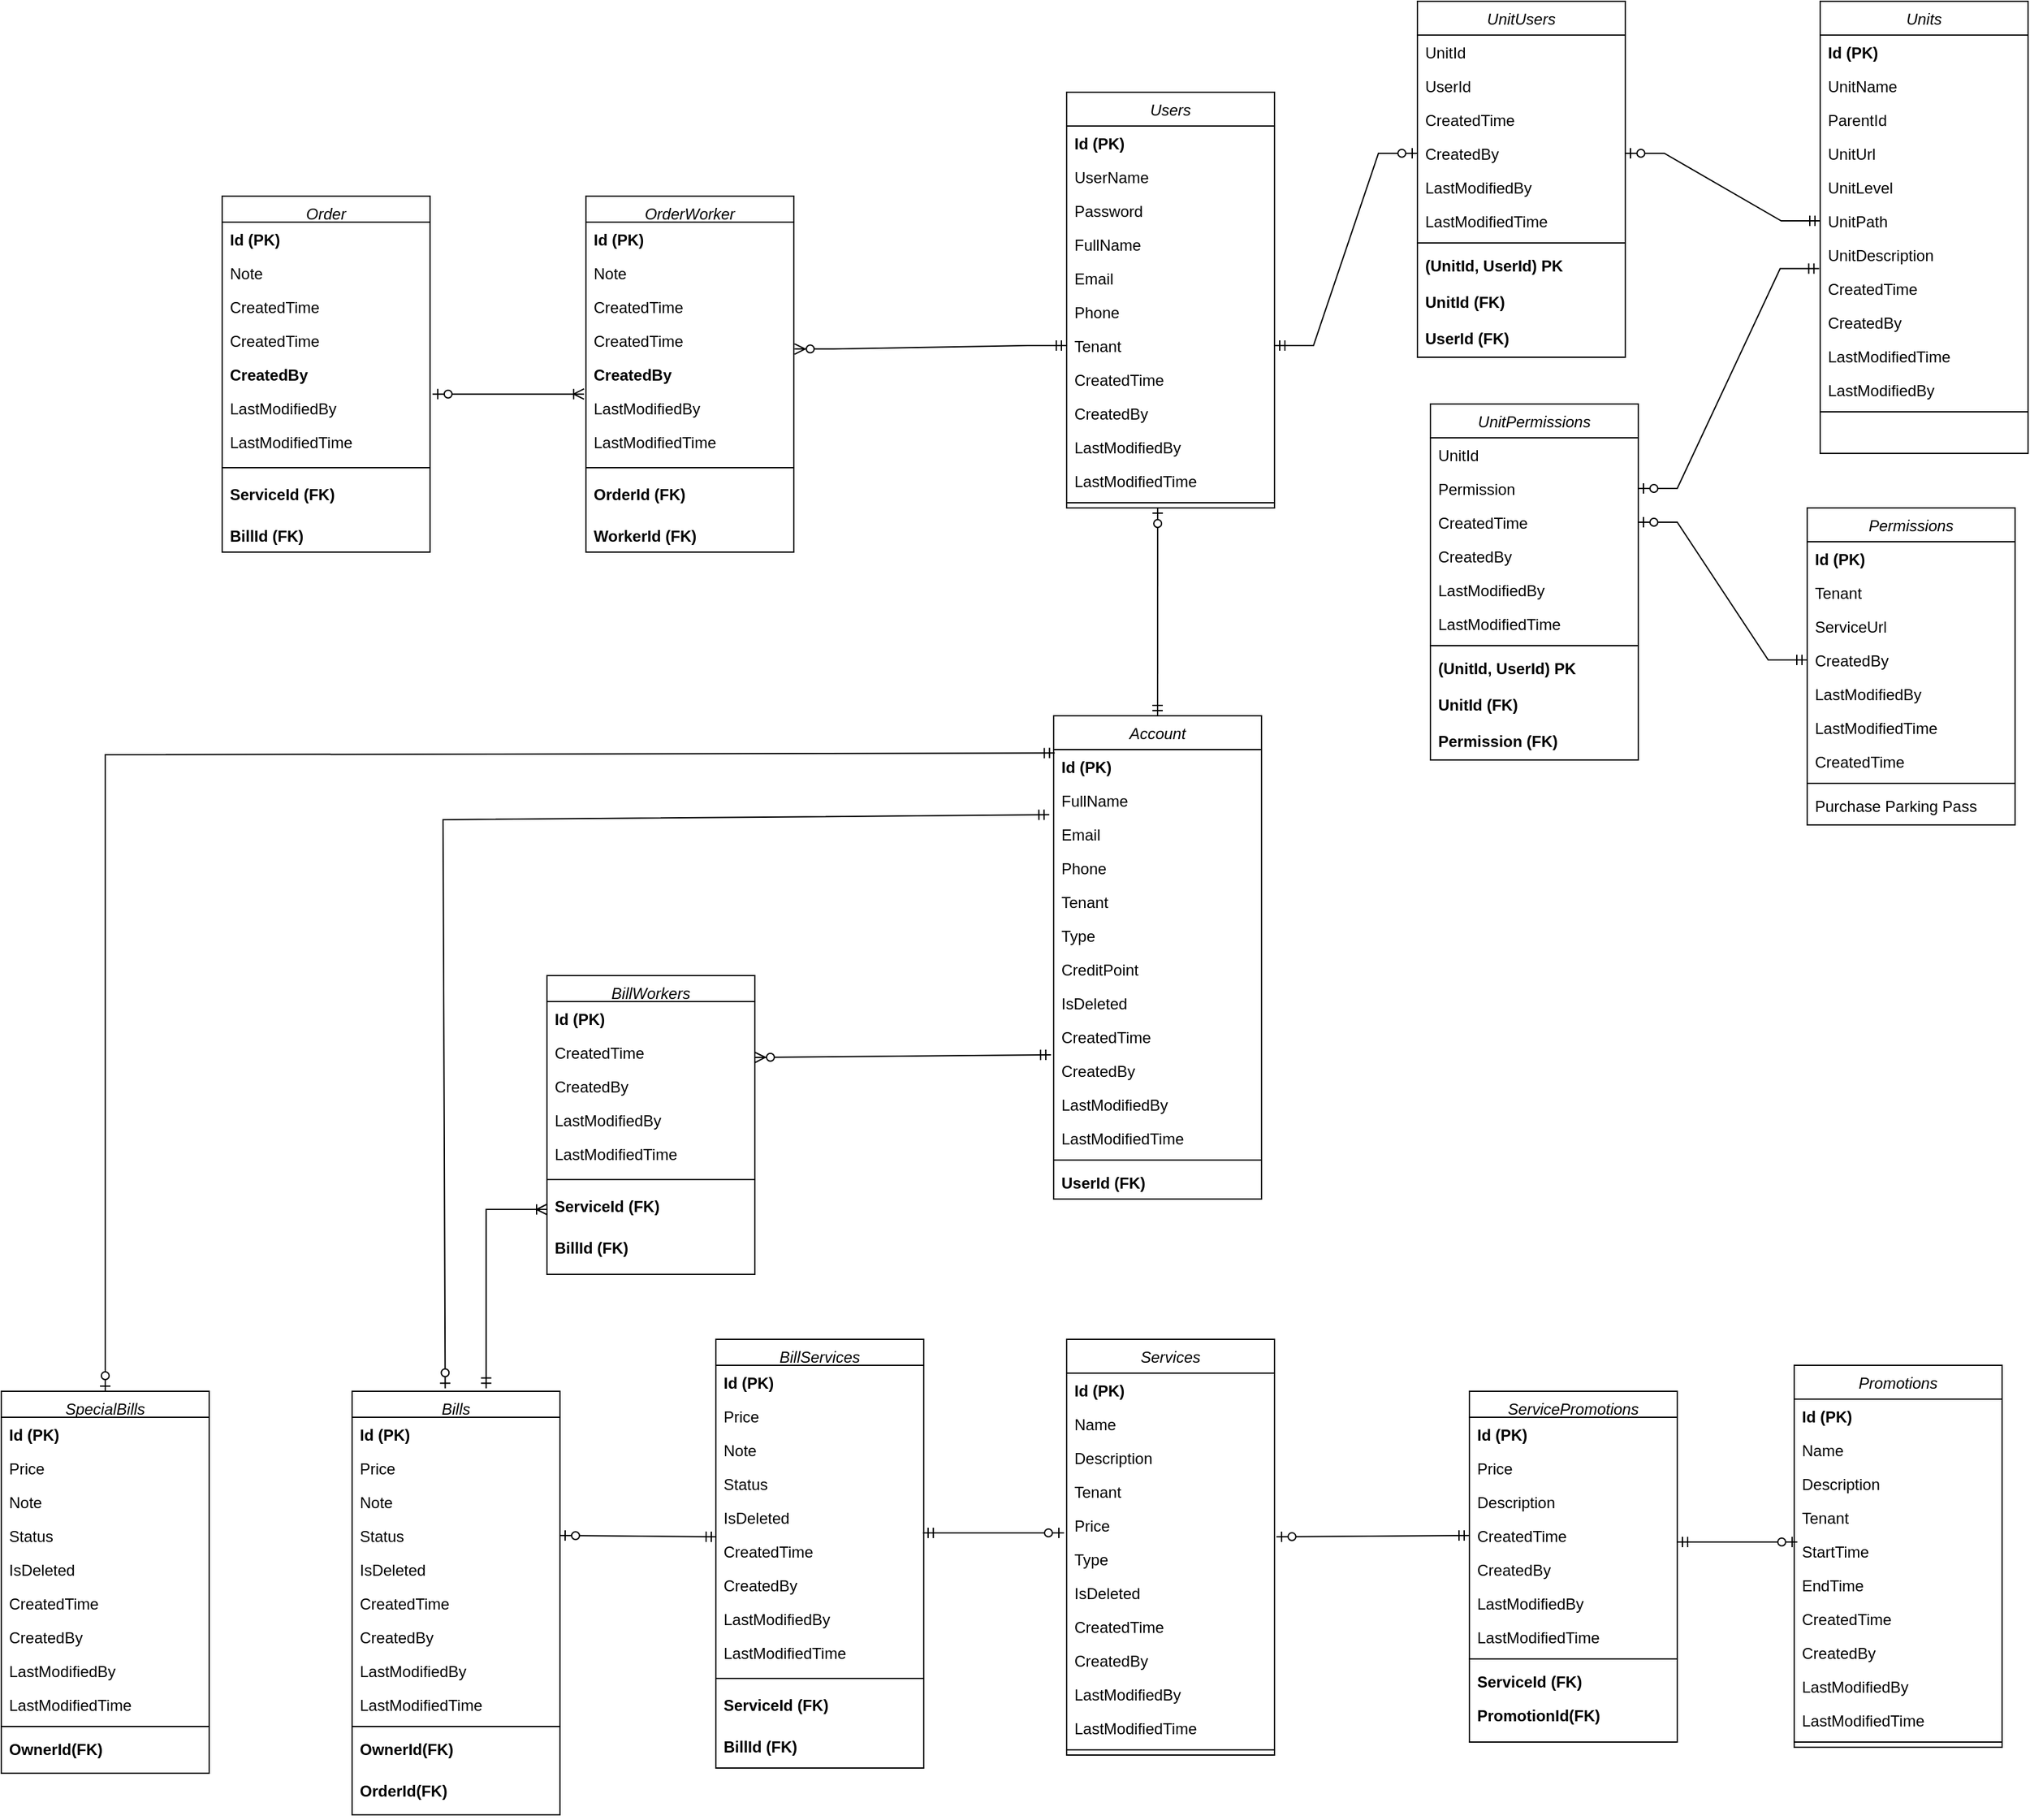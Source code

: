 <mxfile version="24.8.3">
  <diagram id="C5RBs43oDa-KdzZeNtuy" name="Page-1">
    <mxGraphModel dx="2067" dy="515" grid="1" gridSize="10" guides="1" tooltips="1" connect="1" arrows="1" fold="1" page="1" pageScale="1" pageWidth="827" pageHeight="1169" math="0" shadow="0">
      <root>
        <mxCell id="WIyWlLk6GJQsqaUBKTNV-0" />
        <mxCell id="WIyWlLk6GJQsqaUBKTNV-1" parent="WIyWlLk6GJQsqaUBKTNV-0" />
        <mxCell id="zkfFHV4jXpPFQw0GAbJ--0" value="Users" style="swimlane;fontStyle=2;align=center;verticalAlign=top;childLayout=stackLayout;horizontal=1;startSize=26;horizontalStack=0;resizeParent=1;resizeLast=0;collapsible=1;marginBottom=0;rounded=0;shadow=0;strokeWidth=1;" parent="WIyWlLk6GJQsqaUBKTNV-1" vertex="1">
          <mxGeometry x="80" y="90" width="160" height="320" as="geometry">
            <mxRectangle x="230" y="140" width="160" height="26" as="alternateBounds" />
          </mxGeometry>
        </mxCell>
        <mxCell id="zkfFHV4jXpPFQw0GAbJ--1" value="Id (PK)" style="text;align=left;verticalAlign=top;spacingLeft=4;spacingRight=4;overflow=hidden;rotatable=0;points=[[0,0.5],[1,0.5]];portConstraint=eastwest;fontStyle=1" parent="zkfFHV4jXpPFQw0GAbJ--0" vertex="1">
          <mxGeometry y="26" width="160" height="26" as="geometry" />
        </mxCell>
        <mxCell id="G8hkGCWJrSl9b_U-VTCN-67" value="UserName" style="text;align=left;verticalAlign=top;spacingLeft=4;spacingRight=4;overflow=hidden;rotatable=0;points=[[0,0.5],[1,0.5]];portConstraint=eastwest;rounded=0;shadow=0;html=0;" vertex="1" parent="zkfFHV4jXpPFQw0GAbJ--0">
          <mxGeometry y="52" width="160" height="26" as="geometry" />
        </mxCell>
        <mxCell id="G8hkGCWJrSl9b_U-VTCN-68" value="Password" style="text;align=left;verticalAlign=top;spacingLeft=4;spacingRight=4;overflow=hidden;rotatable=0;points=[[0,0.5],[1,0.5]];portConstraint=eastwest;rounded=0;shadow=0;html=0;" vertex="1" parent="zkfFHV4jXpPFQw0GAbJ--0">
          <mxGeometry y="78" width="160" height="26" as="geometry" />
        </mxCell>
        <mxCell id="zkfFHV4jXpPFQw0GAbJ--2" value="FullName" style="text;align=left;verticalAlign=top;spacingLeft=4;spacingRight=4;overflow=hidden;rotatable=0;points=[[0,0.5],[1,0.5]];portConstraint=eastwest;rounded=0;shadow=0;html=0;" parent="zkfFHV4jXpPFQw0GAbJ--0" vertex="1">
          <mxGeometry y="104" width="160" height="26" as="geometry" />
        </mxCell>
        <mxCell id="zkfFHV4jXpPFQw0GAbJ--3" value="Email" style="text;align=left;verticalAlign=top;spacingLeft=4;spacingRight=4;overflow=hidden;rotatable=0;points=[[0,0.5],[1,0.5]];portConstraint=eastwest;rounded=0;shadow=0;html=0;" parent="zkfFHV4jXpPFQw0GAbJ--0" vertex="1">
          <mxGeometry y="130" width="160" height="26" as="geometry" />
        </mxCell>
        <mxCell id="G8hkGCWJrSl9b_U-VTCN-3" value="Phone" style="text;align=left;verticalAlign=top;spacingLeft=4;spacingRight=4;overflow=hidden;rotatable=0;points=[[0,0.5],[1,0.5]];portConstraint=eastwest;rounded=0;shadow=0;html=0;" vertex="1" parent="zkfFHV4jXpPFQw0GAbJ--0">
          <mxGeometry y="156" width="160" height="26" as="geometry" />
        </mxCell>
        <mxCell id="G8hkGCWJrSl9b_U-VTCN-4" value="Tenant" style="text;align=left;verticalAlign=top;spacingLeft=4;spacingRight=4;overflow=hidden;rotatable=0;points=[[0,0.5],[1,0.5]];portConstraint=eastwest;rounded=0;shadow=0;html=0;" vertex="1" parent="zkfFHV4jXpPFQw0GAbJ--0">
          <mxGeometry y="182" width="160" height="26" as="geometry" />
        </mxCell>
        <mxCell id="G8hkGCWJrSl9b_U-VTCN-5" value="CreatedTime" style="text;align=left;verticalAlign=top;spacingLeft=4;spacingRight=4;overflow=hidden;rotatable=0;points=[[0,0.5],[1,0.5]];portConstraint=eastwest;rounded=0;shadow=0;html=0;" vertex="1" parent="zkfFHV4jXpPFQw0GAbJ--0">
          <mxGeometry y="208" width="160" height="26" as="geometry" />
        </mxCell>
        <mxCell id="G8hkGCWJrSl9b_U-VTCN-6" value="CreatedBy" style="text;align=left;verticalAlign=top;spacingLeft=4;spacingRight=4;overflow=hidden;rotatable=0;points=[[0,0.5],[1,0.5]];portConstraint=eastwest;rounded=0;shadow=0;html=0;" vertex="1" parent="zkfFHV4jXpPFQw0GAbJ--0">
          <mxGeometry y="234" width="160" height="26" as="geometry" />
        </mxCell>
        <mxCell id="G8hkGCWJrSl9b_U-VTCN-7" value="LastModifiedBy" style="text;align=left;verticalAlign=top;spacingLeft=4;spacingRight=4;overflow=hidden;rotatable=0;points=[[0,0.5],[1,0.5]];portConstraint=eastwest;rounded=0;shadow=0;html=0;" vertex="1" parent="zkfFHV4jXpPFQw0GAbJ--0">
          <mxGeometry y="260" width="160" height="26" as="geometry" />
        </mxCell>
        <mxCell id="G8hkGCWJrSl9b_U-VTCN-45" value="LastModifiedTime" style="text;align=left;verticalAlign=top;spacingLeft=4;spacingRight=4;overflow=hidden;rotatable=0;points=[[0,0.5],[1,0.5]];portConstraint=eastwest;rounded=0;shadow=0;html=0;" vertex="1" parent="zkfFHV4jXpPFQw0GAbJ--0">
          <mxGeometry y="286" width="160" height="26" as="geometry" />
        </mxCell>
        <mxCell id="zkfFHV4jXpPFQw0GAbJ--4" value="" style="line;html=1;strokeWidth=1;align=left;verticalAlign=middle;spacingTop=-1;spacingLeft=3;spacingRight=3;rotatable=0;labelPosition=right;points=[];portConstraint=eastwest;" parent="zkfFHV4jXpPFQw0GAbJ--0" vertex="1">
          <mxGeometry y="312" width="160" height="8" as="geometry" />
        </mxCell>
        <mxCell id="G8hkGCWJrSl9b_U-VTCN-8" value="Units" style="swimlane;fontStyle=2;align=center;verticalAlign=top;childLayout=stackLayout;horizontal=1;startSize=26;horizontalStack=0;resizeParent=1;resizeLast=0;collapsible=1;marginBottom=0;rounded=0;shadow=0;strokeWidth=1;" vertex="1" parent="WIyWlLk6GJQsqaUBKTNV-1">
          <mxGeometry x="660" y="20" width="160" height="348" as="geometry">
            <mxRectangle x="230" y="140" width="160" height="26" as="alternateBounds" />
          </mxGeometry>
        </mxCell>
        <mxCell id="G8hkGCWJrSl9b_U-VTCN-9" value="Id (PK)" style="text;align=left;verticalAlign=top;spacingLeft=4;spacingRight=4;overflow=hidden;rotatable=0;points=[[0,0.5],[1,0.5]];portConstraint=eastwest;fontStyle=1" vertex="1" parent="G8hkGCWJrSl9b_U-VTCN-8">
          <mxGeometry y="26" width="160" height="26" as="geometry" />
        </mxCell>
        <mxCell id="G8hkGCWJrSl9b_U-VTCN-10" value="UnitName" style="text;align=left;verticalAlign=top;spacingLeft=4;spacingRight=4;overflow=hidden;rotatable=0;points=[[0,0.5],[1,0.5]];portConstraint=eastwest;rounded=0;shadow=0;html=0;" vertex="1" parent="G8hkGCWJrSl9b_U-VTCN-8">
          <mxGeometry y="52" width="160" height="26" as="geometry" />
        </mxCell>
        <mxCell id="G8hkGCWJrSl9b_U-VTCN-11" value="ParentId" style="text;align=left;verticalAlign=top;spacingLeft=4;spacingRight=4;overflow=hidden;rotatable=0;points=[[0,0.5],[1,0.5]];portConstraint=eastwest;rounded=0;shadow=0;html=0;" vertex="1" parent="G8hkGCWJrSl9b_U-VTCN-8">
          <mxGeometry y="78" width="160" height="26" as="geometry" />
        </mxCell>
        <mxCell id="G8hkGCWJrSl9b_U-VTCN-12" value="UnitUrl" style="text;align=left;verticalAlign=top;spacingLeft=4;spacingRight=4;overflow=hidden;rotatable=0;points=[[0,0.5],[1,0.5]];portConstraint=eastwest;rounded=0;shadow=0;html=0;" vertex="1" parent="G8hkGCWJrSl9b_U-VTCN-8">
          <mxGeometry y="104" width="160" height="26" as="geometry" />
        </mxCell>
        <mxCell id="G8hkGCWJrSl9b_U-VTCN-13" value="UnitLevel" style="text;align=left;verticalAlign=top;spacingLeft=4;spacingRight=4;overflow=hidden;rotatable=0;points=[[0,0.5],[1,0.5]];portConstraint=eastwest;rounded=0;shadow=0;html=0;" vertex="1" parent="G8hkGCWJrSl9b_U-VTCN-8">
          <mxGeometry y="130" width="160" height="26" as="geometry" />
        </mxCell>
        <mxCell id="G8hkGCWJrSl9b_U-VTCN-19" value="UnitPath" style="text;align=left;verticalAlign=top;spacingLeft=4;spacingRight=4;overflow=hidden;rotatable=0;points=[[0,0.5],[1,0.5]];portConstraint=eastwest;rounded=0;shadow=0;html=0;" vertex="1" parent="G8hkGCWJrSl9b_U-VTCN-8">
          <mxGeometry y="156" width="160" height="26" as="geometry" />
        </mxCell>
        <mxCell id="G8hkGCWJrSl9b_U-VTCN-20" value="UnitDescription" style="text;align=left;verticalAlign=top;spacingLeft=4;spacingRight=4;overflow=hidden;rotatable=0;points=[[0,0.5],[1,0.5]];portConstraint=eastwest;rounded=0;shadow=0;html=0;" vertex="1" parent="G8hkGCWJrSl9b_U-VTCN-8">
          <mxGeometry y="182" width="160" height="26" as="geometry" />
        </mxCell>
        <mxCell id="G8hkGCWJrSl9b_U-VTCN-14" value="CreatedTime" style="text;align=left;verticalAlign=top;spacingLeft=4;spacingRight=4;overflow=hidden;rotatable=0;points=[[0,0.5],[1,0.5]];portConstraint=eastwest;rounded=0;shadow=0;html=0;" vertex="1" parent="G8hkGCWJrSl9b_U-VTCN-8">
          <mxGeometry y="208" width="160" height="26" as="geometry" />
        </mxCell>
        <mxCell id="G8hkGCWJrSl9b_U-VTCN-15" value="CreatedBy" style="text;align=left;verticalAlign=top;spacingLeft=4;spacingRight=4;overflow=hidden;rotatable=0;points=[[0,0.5],[1,0.5]];portConstraint=eastwest;rounded=0;shadow=0;html=0;" vertex="1" parent="G8hkGCWJrSl9b_U-VTCN-8">
          <mxGeometry y="234" width="160" height="26" as="geometry" />
        </mxCell>
        <mxCell id="G8hkGCWJrSl9b_U-VTCN-47" value="LastModifiedTime" style="text;align=left;verticalAlign=top;spacingLeft=4;spacingRight=4;overflow=hidden;rotatable=0;points=[[0,0.5],[1,0.5]];portConstraint=eastwest;rounded=0;shadow=0;html=0;" vertex="1" parent="G8hkGCWJrSl9b_U-VTCN-8">
          <mxGeometry y="260" width="160" height="26" as="geometry" />
        </mxCell>
        <mxCell id="G8hkGCWJrSl9b_U-VTCN-16" value="LastModifiedBy" style="text;align=left;verticalAlign=top;spacingLeft=4;spacingRight=4;overflow=hidden;rotatable=0;points=[[0,0.5],[1,0.5]];portConstraint=eastwest;rounded=0;shadow=0;html=0;" vertex="1" parent="G8hkGCWJrSl9b_U-VTCN-8">
          <mxGeometry y="286" width="160" height="26" as="geometry" />
        </mxCell>
        <mxCell id="G8hkGCWJrSl9b_U-VTCN-17" value="" style="line;html=1;strokeWidth=1;align=left;verticalAlign=middle;spacingTop=-1;spacingLeft=3;spacingRight=3;rotatable=0;labelPosition=right;points=[];portConstraint=eastwest;" vertex="1" parent="G8hkGCWJrSl9b_U-VTCN-8">
          <mxGeometry y="312" width="160" height="8" as="geometry" />
        </mxCell>
        <mxCell id="G8hkGCWJrSl9b_U-VTCN-21" value="UnitUsers" style="swimlane;fontStyle=2;align=center;verticalAlign=top;childLayout=stackLayout;horizontal=1;startSize=26;horizontalStack=0;resizeParent=1;resizeLast=0;collapsible=1;marginBottom=0;rounded=0;shadow=0;strokeWidth=1;" vertex="1" parent="WIyWlLk6GJQsqaUBKTNV-1">
          <mxGeometry x="350" y="20" width="160" height="274" as="geometry">
            <mxRectangle x="230" y="140" width="160" height="26" as="alternateBounds" />
          </mxGeometry>
        </mxCell>
        <mxCell id="G8hkGCWJrSl9b_U-VTCN-22" value="UnitId" style="text;align=left;verticalAlign=top;spacingLeft=4;spacingRight=4;overflow=hidden;rotatable=0;points=[[0,0.5],[1,0.5]];portConstraint=eastwest;fontStyle=0" vertex="1" parent="G8hkGCWJrSl9b_U-VTCN-21">
          <mxGeometry y="26" width="160" height="26" as="geometry" />
        </mxCell>
        <mxCell id="G8hkGCWJrSl9b_U-VTCN-23" value="UserId" style="text;align=left;verticalAlign=top;spacingLeft=4;spacingRight=4;overflow=hidden;rotatable=0;points=[[0,0.5],[1,0.5]];portConstraint=eastwest;rounded=0;shadow=0;html=0;" vertex="1" parent="G8hkGCWJrSl9b_U-VTCN-21">
          <mxGeometry y="52" width="160" height="26" as="geometry" />
        </mxCell>
        <mxCell id="G8hkGCWJrSl9b_U-VTCN-29" value="CreatedTime" style="text;align=left;verticalAlign=top;spacingLeft=4;spacingRight=4;overflow=hidden;rotatable=0;points=[[0,0.5],[1,0.5]];portConstraint=eastwest;rounded=0;shadow=0;html=0;" vertex="1" parent="G8hkGCWJrSl9b_U-VTCN-21">
          <mxGeometry y="78" width="160" height="26" as="geometry" />
        </mxCell>
        <mxCell id="G8hkGCWJrSl9b_U-VTCN-30" value="CreatedBy" style="text;align=left;verticalAlign=top;spacingLeft=4;spacingRight=4;overflow=hidden;rotatable=0;points=[[0,0.5],[1,0.5]];portConstraint=eastwest;rounded=0;shadow=0;html=0;" vertex="1" parent="G8hkGCWJrSl9b_U-VTCN-21">
          <mxGeometry y="104" width="160" height="26" as="geometry" />
        </mxCell>
        <mxCell id="G8hkGCWJrSl9b_U-VTCN-31" value="LastModifiedBy" style="text;align=left;verticalAlign=top;spacingLeft=4;spacingRight=4;overflow=hidden;rotatable=0;points=[[0,0.5],[1,0.5]];portConstraint=eastwest;rounded=0;shadow=0;html=0;" vertex="1" parent="G8hkGCWJrSl9b_U-VTCN-21">
          <mxGeometry y="130" width="160" height="26" as="geometry" />
        </mxCell>
        <mxCell id="G8hkGCWJrSl9b_U-VTCN-46" value="LastModifiedTime" style="text;align=left;verticalAlign=top;spacingLeft=4;spacingRight=4;overflow=hidden;rotatable=0;points=[[0,0.5],[1,0.5]];portConstraint=eastwest;rounded=0;shadow=0;html=0;" vertex="1" parent="G8hkGCWJrSl9b_U-VTCN-21">
          <mxGeometry y="156" width="160" height="26" as="geometry" />
        </mxCell>
        <mxCell id="G8hkGCWJrSl9b_U-VTCN-32" value="" style="line;html=1;strokeWidth=1;align=left;verticalAlign=middle;spacingTop=-1;spacingLeft=3;spacingRight=3;rotatable=0;labelPosition=right;points=[];portConstraint=eastwest;" vertex="1" parent="G8hkGCWJrSl9b_U-VTCN-21">
          <mxGeometry y="182" width="160" height="8" as="geometry" />
        </mxCell>
        <mxCell id="G8hkGCWJrSl9b_U-VTCN-33" value="(UnitId, UserId) PK" style="text;align=left;verticalAlign=top;spacingLeft=4;spacingRight=4;overflow=hidden;rotatable=0;points=[[0,0.5],[1,0.5]];portConstraint=eastwest;fontStyle=1" vertex="1" parent="G8hkGCWJrSl9b_U-VTCN-21">
          <mxGeometry y="190" width="160" height="28" as="geometry" />
        </mxCell>
        <mxCell id="G8hkGCWJrSl9b_U-VTCN-42" value="UnitId (FK)" style="text;align=left;verticalAlign=top;spacingLeft=4;spacingRight=4;overflow=hidden;rotatable=0;points=[[0,0.5],[1,0.5]];portConstraint=eastwest;fontStyle=1" vertex="1" parent="G8hkGCWJrSl9b_U-VTCN-21">
          <mxGeometry y="218" width="160" height="28" as="geometry" />
        </mxCell>
        <mxCell id="G8hkGCWJrSl9b_U-VTCN-43" value="UserId (FK)" style="text;align=left;verticalAlign=top;spacingLeft=4;spacingRight=4;overflow=hidden;rotatable=0;points=[[0,0.5],[1,0.5]];portConstraint=eastwest;fontStyle=1" vertex="1" parent="G8hkGCWJrSl9b_U-VTCN-21">
          <mxGeometry y="246" width="160" height="28" as="geometry" />
        </mxCell>
        <mxCell id="G8hkGCWJrSl9b_U-VTCN-34" value="Permissions" style="swimlane;fontStyle=2;align=center;verticalAlign=top;childLayout=stackLayout;horizontal=1;startSize=26;horizontalStack=0;resizeParent=1;resizeLast=0;collapsible=1;marginBottom=0;rounded=0;shadow=0;strokeWidth=1;" vertex="1" parent="WIyWlLk6GJQsqaUBKTNV-1">
          <mxGeometry x="650" y="410" width="160" height="244" as="geometry">
            <mxRectangle x="230" y="140" width="160" height="26" as="alternateBounds" />
          </mxGeometry>
        </mxCell>
        <mxCell id="G8hkGCWJrSl9b_U-VTCN-35" value="Id (PK)" style="text;align=left;verticalAlign=top;spacingLeft=4;spacingRight=4;overflow=hidden;rotatable=0;points=[[0,0.5],[1,0.5]];portConstraint=eastwest;fontStyle=1" vertex="1" parent="G8hkGCWJrSl9b_U-VTCN-34">
          <mxGeometry y="26" width="160" height="26" as="geometry" />
        </mxCell>
        <mxCell id="G8hkGCWJrSl9b_U-VTCN-36" value="Tenant" style="text;align=left;verticalAlign=top;spacingLeft=4;spacingRight=4;overflow=hidden;rotatable=0;points=[[0,0.5],[1,0.5]];portConstraint=eastwest;rounded=0;shadow=0;html=0;" vertex="1" parent="G8hkGCWJrSl9b_U-VTCN-34">
          <mxGeometry y="52" width="160" height="26" as="geometry" />
        </mxCell>
        <mxCell id="G8hkGCWJrSl9b_U-VTCN-37" value="ServiceUrl" style="text;align=left;verticalAlign=top;spacingLeft=4;spacingRight=4;overflow=hidden;rotatable=0;points=[[0,0.5],[1,0.5]];portConstraint=eastwest;rounded=0;shadow=0;html=0;" vertex="1" parent="G8hkGCWJrSl9b_U-VTCN-34">
          <mxGeometry y="78" width="160" height="26" as="geometry" />
        </mxCell>
        <mxCell id="G8hkGCWJrSl9b_U-VTCN-38" value="CreatedBy" style="text;align=left;verticalAlign=top;spacingLeft=4;spacingRight=4;overflow=hidden;rotatable=0;points=[[0,0.5],[1,0.5]];portConstraint=eastwest;rounded=0;shadow=0;html=0;" vertex="1" parent="G8hkGCWJrSl9b_U-VTCN-34">
          <mxGeometry y="104" width="160" height="26" as="geometry" />
        </mxCell>
        <mxCell id="G8hkGCWJrSl9b_U-VTCN-39" value="LastModifiedBy" style="text;align=left;verticalAlign=top;spacingLeft=4;spacingRight=4;overflow=hidden;rotatable=0;points=[[0,0.5],[1,0.5]];portConstraint=eastwest;rounded=0;shadow=0;html=0;" vertex="1" parent="G8hkGCWJrSl9b_U-VTCN-34">
          <mxGeometry y="130" width="160" height="26" as="geometry" />
        </mxCell>
        <mxCell id="G8hkGCWJrSl9b_U-VTCN-48" value="LastModifiedTime" style="text;align=left;verticalAlign=top;spacingLeft=4;spacingRight=4;overflow=hidden;rotatable=0;points=[[0,0.5],[1,0.5]];portConstraint=eastwest;rounded=0;shadow=0;html=0;" vertex="1" parent="G8hkGCWJrSl9b_U-VTCN-34">
          <mxGeometry y="156" width="160" height="26" as="geometry" />
        </mxCell>
        <mxCell id="G8hkGCWJrSl9b_U-VTCN-44" value="CreatedTime" style="text;align=left;verticalAlign=top;spacingLeft=4;spacingRight=4;overflow=hidden;rotatable=0;points=[[0,0.5],[1,0.5]];portConstraint=eastwest;rounded=0;shadow=0;html=0;" vertex="1" parent="G8hkGCWJrSl9b_U-VTCN-34">
          <mxGeometry y="182" width="160" height="26" as="geometry" />
        </mxCell>
        <mxCell id="G8hkGCWJrSl9b_U-VTCN-40" value="" style="line;html=1;strokeWidth=1;align=left;verticalAlign=middle;spacingTop=-1;spacingLeft=3;spacingRight=3;rotatable=0;labelPosition=right;points=[];portConstraint=eastwest;" vertex="1" parent="G8hkGCWJrSl9b_U-VTCN-34">
          <mxGeometry y="208" width="160" height="8" as="geometry" />
        </mxCell>
        <mxCell id="G8hkGCWJrSl9b_U-VTCN-41" value="Purchase Parking Pass" style="text;align=left;verticalAlign=top;spacingLeft=4;spacingRight=4;overflow=hidden;rotatable=0;points=[[0,0.5],[1,0.5]];portConstraint=eastwest;" vertex="1" parent="G8hkGCWJrSl9b_U-VTCN-34">
          <mxGeometry y="216" width="160" height="28" as="geometry" />
        </mxCell>
        <mxCell id="G8hkGCWJrSl9b_U-VTCN-49" value="UnitPermissions" style="swimlane;fontStyle=2;align=center;verticalAlign=top;childLayout=stackLayout;horizontal=1;startSize=26;horizontalStack=0;resizeParent=1;resizeLast=0;collapsible=1;marginBottom=0;rounded=0;shadow=0;strokeWidth=1;" vertex="1" parent="WIyWlLk6GJQsqaUBKTNV-1">
          <mxGeometry x="360" y="330" width="160" height="274" as="geometry">
            <mxRectangle x="230" y="140" width="160" height="26" as="alternateBounds" />
          </mxGeometry>
        </mxCell>
        <mxCell id="G8hkGCWJrSl9b_U-VTCN-50" value="UnitId" style="text;align=left;verticalAlign=top;spacingLeft=4;spacingRight=4;overflow=hidden;rotatable=0;points=[[0,0.5],[1,0.5]];portConstraint=eastwest;fontStyle=0" vertex="1" parent="G8hkGCWJrSl9b_U-VTCN-49">
          <mxGeometry y="26" width="160" height="26" as="geometry" />
        </mxCell>
        <mxCell id="G8hkGCWJrSl9b_U-VTCN-51" value="Permission" style="text;align=left;verticalAlign=top;spacingLeft=4;spacingRight=4;overflow=hidden;rotatable=0;points=[[0,0.5],[1,0.5]];portConstraint=eastwest;rounded=0;shadow=0;html=0;" vertex="1" parent="G8hkGCWJrSl9b_U-VTCN-49">
          <mxGeometry y="52" width="160" height="26" as="geometry" />
        </mxCell>
        <mxCell id="G8hkGCWJrSl9b_U-VTCN-52" value="CreatedTime" style="text;align=left;verticalAlign=top;spacingLeft=4;spacingRight=4;overflow=hidden;rotatable=0;points=[[0,0.5],[1,0.5]];portConstraint=eastwest;rounded=0;shadow=0;html=0;" vertex="1" parent="G8hkGCWJrSl9b_U-VTCN-49">
          <mxGeometry y="78" width="160" height="26" as="geometry" />
        </mxCell>
        <mxCell id="G8hkGCWJrSl9b_U-VTCN-53" value="CreatedBy" style="text;align=left;verticalAlign=top;spacingLeft=4;spacingRight=4;overflow=hidden;rotatable=0;points=[[0,0.5],[1,0.5]];portConstraint=eastwest;rounded=0;shadow=0;html=0;" vertex="1" parent="G8hkGCWJrSl9b_U-VTCN-49">
          <mxGeometry y="104" width="160" height="26" as="geometry" />
        </mxCell>
        <mxCell id="G8hkGCWJrSl9b_U-VTCN-54" value="LastModifiedBy" style="text;align=left;verticalAlign=top;spacingLeft=4;spacingRight=4;overflow=hidden;rotatable=0;points=[[0,0.5],[1,0.5]];portConstraint=eastwest;rounded=0;shadow=0;html=0;" vertex="1" parent="G8hkGCWJrSl9b_U-VTCN-49">
          <mxGeometry y="130" width="160" height="26" as="geometry" />
        </mxCell>
        <mxCell id="G8hkGCWJrSl9b_U-VTCN-55" value="LastModifiedTime" style="text;align=left;verticalAlign=top;spacingLeft=4;spacingRight=4;overflow=hidden;rotatable=0;points=[[0,0.5],[1,0.5]];portConstraint=eastwest;rounded=0;shadow=0;html=0;" vertex="1" parent="G8hkGCWJrSl9b_U-VTCN-49">
          <mxGeometry y="156" width="160" height="26" as="geometry" />
        </mxCell>
        <mxCell id="G8hkGCWJrSl9b_U-VTCN-56" value="" style="line;html=1;strokeWidth=1;align=left;verticalAlign=middle;spacingTop=-1;spacingLeft=3;spacingRight=3;rotatable=0;labelPosition=right;points=[];portConstraint=eastwest;" vertex="1" parent="G8hkGCWJrSl9b_U-VTCN-49">
          <mxGeometry y="182" width="160" height="8" as="geometry" />
        </mxCell>
        <mxCell id="G8hkGCWJrSl9b_U-VTCN-57" value="(UnitId, UserId) PK" style="text;align=left;verticalAlign=top;spacingLeft=4;spacingRight=4;overflow=hidden;rotatable=0;points=[[0,0.5],[1,0.5]];portConstraint=eastwest;fontStyle=1" vertex="1" parent="G8hkGCWJrSl9b_U-VTCN-49">
          <mxGeometry y="190" width="160" height="28" as="geometry" />
        </mxCell>
        <mxCell id="G8hkGCWJrSl9b_U-VTCN-58" value="UnitId (FK)" style="text;align=left;verticalAlign=top;spacingLeft=4;spacingRight=4;overflow=hidden;rotatable=0;points=[[0,0.5],[1,0.5]];portConstraint=eastwest;fontStyle=1" vertex="1" parent="G8hkGCWJrSl9b_U-VTCN-49">
          <mxGeometry y="218" width="160" height="28" as="geometry" />
        </mxCell>
        <mxCell id="G8hkGCWJrSl9b_U-VTCN-59" value="Permission (FK)" style="text;align=left;verticalAlign=top;spacingLeft=4;spacingRight=4;overflow=hidden;rotatable=0;points=[[0,0.5],[1,0.5]];portConstraint=eastwest;fontStyle=1" vertex="1" parent="G8hkGCWJrSl9b_U-VTCN-49">
          <mxGeometry y="246" width="160" height="28" as="geometry" />
        </mxCell>
        <mxCell id="G8hkGCWJrSl9b_U-VTCN-60" value="" style="edgeStyle=entityRelationEdgeStyle;fontSize=12;html=1;endArrow=ERzeroToOne;startArrow=ERmandOne;rounded=0;exitX=1;exitY=0.5;exitDx=0;exitDy=0;entryX=0;entryY=0.5;entryDx=0;entryDy=0;" edge="1" parent="WIyWlLk6GJQsqaUBKTNV-1" source="G8hkGCWJrSl9b_U-VTCN-4" target="G8hkGCWJrSl9b_U-VTCN-30">
          <mxGeometry width="100" height="100" relative="1" as="geometry">
            <mxPoint x="270" y="310" as="sourcePoint" />
            <mxPoint x="370" y="210" as="targetPoint" />
            <Array as="points">
              <mxPoint x="370" y="220" />
            </Array>
          </mxGeometry>
        </mxCell>
        <mxCell id="G8hkGCWJrSl9b_U-VTCN-62" value="" style="edgeStyle=entityRelationEdgeStyle;fontSize=12;html=1;endArrow=ERzeroToOne;startArrow=ERmandOne;rounded=0;exitX=0;exitY=0.5;exitDx=0;exitDy=0;entryX=1;entryY=0.5;entryDx=0;entryDy=0;" edge="1" parent="WIyWlLk6GJQsqaUBKTNV-1" source="G8hkGCWJrSl9b_U-VTCN-19" target="G8hkGCWJrSl9b_U-VTCN-30">
          <mxGeometry width="100" height="100" relative="1" as="geometry">
            <mxPoint x="250" y="243" as="sourcePoint" />
            <mxPoint x="360" y="147" as="targetPoint" />
            <Array as="points">
              <mxPoint x="380" y="230" />
              <mxPoint x="580" y="230" />
              <mxPoint x="540" y="120" />
              <mxPoint x="350" y="200" />
              <mxPoint x="510" y="170" />
            </Array>
          </mxGeometry>
        </mxCell>
        <mxCell id="G8hkGCWJrSl9b_U-VTCN-65" value="" style="edgeStyle=entityRelationEdgeStyle;fontSize=12;html=1;endArrow=ERzeroToOne;startArrow=ERmandOne;rounded=0;exitX=0;exitY=0.5;exitDx=0;exitDy=0;entryX=1;entryY=0.5;entryDx=0;entryDy=0;" edge="1" parent="WIyWlLk6GJQsqaUBKTNV-1" source="G8hkGCWJrSl9b_U-VTCN-38" target="G8hkGCWJrSl9b_U-VTCN-52">
          <mxGeometry width="100" height="100" relative="1" as="geometry">
            <mxPoint x="670" y="199" as="sourcePoint" />
            <mxPoint x="520" y="147" as="targetPoint" />
            <Array as="points">
              <mxPoint x="390" y="240" />
              <mxPoint x="590" y="240" />
              <mxPoint x="550" y="130" />
              <mxPoint x="360" y="210" />
              <mxPoint x="520" y="180" />
            </Array>
          </mxGeometry>
        </mxCell>
        <mxCell id="G8hkGCWJrSl9b_U-VTCN-66" value="" style="edgeStyle=entityRelationEdgeStyle;fontSize=12;html=1;endArrow=ERzeroToOne;startArrow=ERmandOne;rounded=0;exitX=-0.005;exitY=-0.085;exitDx=0;exitDy=0;entryX=1;entryY=0.5;entryDx=0;entryDy=0;exitPerimeter=0;" edge="1" parent="WIyWlLk6GJQsqaUBKTNV-1" source="G8hkGCWJrSl9b_U-VTCN-14" target="G8hkGCWJrSl9b_U-VTCN-51">
          <mxGeometry width="100" height="100" relative="1" as="geometry">
            <mxPoint x="660" y="537" as="sourcePoint" />
            <mxPoint x="530" y="431" as="targetPoint" />
            <Array as="points">
              <mxPoint x="400" y="250" />
              <mxPoint x="600" y="250" />
              <mxPoint x="560" y="140" />
              <mxPoint x="370" y="220" />
              <mxPoint x="580" y="380" />
              <mxPoint x="530" y="190" />
            </Array>
          </mxGeometry>
        </mxCell>
        <mxCell id="G8hkGCWJrSl9b_U-VTCN-69" value="Account" style="swimlane;fontStyle=2;align=center;verticalAlign=top;childLayout=stackLayout;horizontal=1;startSize=26;horizontalStack=0;resizeParent=1;resizeLast=0;collapsible=1;marginBottom=0;rounded=0;shadow=0;strokeWidth=1;" vertex="1" parent="WIyWlLk6GJQsqaUBKTNV-1">
          <mxGeometry x="70" y="570" width="160" height="372" as="geometry">
            <mxRectangle x="60" y="680" width="160" height="26" as="alternateBounds" />
          </mxGeometry>
        </mxCell>
        <mxCell id="G8hkGCWJrSl9b_U-VTCN-70" value="Id (PK)" style="text;align=left;verticalAlign=top;spacingLeft=4;spacingRight=4;overflow=hidden;rotatable=0;points=[[0,0.5],[1,0.5]];portConstraint=eastwest;fontStyle=1" vertex="1" parent="G8hkGCWJrSl9b_U-VTCN-69">
          <mxGeometry y="26" width="160" height="26" as="geometry" />
        </mxCell>
        <mxCell id="G8hkGCWJrSl9b_U-VTCN-73" value="FullName" style="text;align=left;verticalAlign=top;spacingLeft=4;spacingRight=4;overflow=hidden;rotatable=0;points=[[0,0.5],[1,0.5]];portConstraint=eastwest;rounded=0;shadow=0;html=0;" vertex="1" parent="G8hkGCWJrSl9b_U-VTCN-69">
          <mxGeometry y="52" width="160" height="26" as="geometry" />
        </mxCell>
        <mxCell id="G8hkGCWJrSl9b_U-VTCN-74" value="Email" style="text;align=left;verticalAlign=top;spacingLeft=4;spacingRight=4;overflow=hidden;rotatable=0;points=[[0,0.5],[1,0.5]];portConstraint=eastwest;rounded=0;shadow=0;html=0;" vertex="1" parent="G8hkGCWJrSl9b_U-VTCN-69">
          <mxGeometry y="78" width="160" height="26" as="geometry" />
        </mxCell>
        <mxCell id="G8hkGCWJrSl9b_U-VTCN-75" value="Phone" style="text;align=left;verticalAlign=top;spacingLeft=4;spacingRight=4;overflow=hidden;rotatable=0;points=[[0,0.5],[1,0.5]];portConstraint=eastwest;rounded=0;shadow=0;html=0;" vertex="1" parent="G8hkGCWJrSl9b_U-VTCN-69">
          <mxGeometry y="104" width="160" height="26" as="geometry" />
        </mxCell>
        <mxCell id="G8hkGCWJrSl9b_U-VTCN-76" value="Tenant" style="text;align=left;verticalAlign=top;spacingLeft=4;spacingRight=4;overflow=hidden;rotatable=0;points=[[0,0.5],[1,0.5]];portConstraint=eastwest;rounded=0;shadow=0;html=0;" vertex="1" parent="G8hkGCWJrSl9b_U-VTCN-69">
          <mxGeometry y="130" width="160" height="26" as="geometry" />
        </mxCell>
        <mxCell id="G8hkGCWJrSl9b_U-VTCN-82" value="Type" style="text;align=left;verticalAlign=top;spacingLeft=4;spacingRight=4;overflow=hidden;rotatable=0;points=[[0,0.5],[1,0.5]];portConstraint=eastwest;rounded=0;shadow=0;html=0;" vertex="1" parent="G8hkGCWJrSl9b_U-VTCN-69">
          <mxGeometry y="156" width="160" height="26" as="geometry" />
        </mxCell>
        <mxCell id="G8hkGCWJrSl9b_U-VTCN-88" value="CreditPoint" style="text;align=left;verticalAlign=top;spacingLeft=4;spacingRight=4;overflow=hidden;rotatable=0;points=[[0,0.5],[1,0.5]];portConstraint=eastwest;rounded=0;shadow=0;html=0;" vertex="1" parent="G8hkGCWJrSl9b_U-VTCN-69">
          <mxGeometry y="182" width="160" height="26" as="geometry" />
        </mxCell>
        <mxCell id="G8hkGCWJrSl9b_U-VTCN-83" value="IsDeleted" style="text;align=left;verticalAlign=top;spacingLeft=4;spacingRight=4;overflow=hidden;rotatable=0;points=[[0,0.5],[1,0.5]];portConstraint=eastwest;rounded=0;shadow=0;html=0;" vertex="1" parent="G8hkGCWJrSl9b_U-VTCN-69">
          <mxGeometry y="208" width="160" height="26" as="geometry" />
        </mxCell>
        <mxCell id="G8hkGCWJrSl9b_U-VTCN-77" value="CreatedTime" style="text;align=left;verticalAlign=top;spacingLeft=4;spacingRight=4;overflow=hidden;rotatable=0;points=[[0,0.5],[1,0.5]];portConstraint=eastwest;rounded=0;shadow=0;html=0;" vertex="1" parent="G8hkGCWJrSl9b_U-VTCN-69">
          <mxGeometry y="234" width="160" height="26" as="geometry" />
        </mxCell>
        <mxCell id="G8hkGCWJrSl9b_U-VTCN-78" value="CreatedBy" style="text;align=left;verticalAlign=top;spacingLeft=4;spacingRight=4;overflow=hidden;rotatable=0;points=[[0,0.5],[1,0.5]];portConstraint=eastwest;rounded=0;shadow=0;html=0;" vertex="1" parent="G8hkGCWJrSl9b_U-VTCN-69">
          <mxGeometry y="260" width="160" height="26" as="geometry" />
        </mxCell>
        <mxCell id="G8hkGCWJrSl9b_U-VTCN-79" value="LastModifiedBy" style="text;align=left;verticalAlign=top;spacingLeft=4;spacingRight=4;overflow=hidden;rotatable=0;points=[[0,0.5],[1,0.5]];portConstraint=eastwest;rounded=0;shadow=0;html=0;" vertex="1" parent="G8hkGCWJrSl9b_U-VTCN-69">
          <mxGeometry y="286" width="160" height="26" as="geometry" />
        </mxCell>
        <mxCell id="G8hkGCWJrSl9b_U-VTCN-80" value="LastModifiedTime" style="text;align=left;verticalAlign=top;spacingLeft=4;spacingRight=4;overflow=hidden;rotatable=0;points=[[0,0.5],[1,0.5]];portConstraint=eastwest;rounded=0;shadow=0;html=0;" vertex="1" parent="G8hkGCWJrSl9b_U-VTCN-69">
          <mxGeometry y="312" width="160" height="26" as="geometry" />
        </mxCell>
        <mxCell id="G8hkGCWJrSl9b_U-VTCN-81" value="" style="line;html=1;strokeWidth=1;align=left;verticalAlign=middle;spacingTop=-1;spacingLeft=3;spacingRight=3;rotatable=0;labelPosition=right;points=[];portConstraint=eastwest;" vertex="1" parent="G8hkGCWJrSl9b_U-VTCN-69">
          <mxGeometry y="338" width="160" height="8" as="geometry" />
        </mxCell>
        <mxCell id="G8hkGCWJrSl9b_U-VTCN-84" value="UserId (FK)" style="text;align=left;verticalAlign=top;spacingLeft=4;spacingRight=4;overflow=hidden;rotatable=0;points=[[0,0.5],[1,0.5]];portConstraint=eastwest;rounded=0;shadow=0;html=0;fontStyle=1" vertex="1" parent="G8hkGCWJrSl9b_U-VTCN-69">
          <mxGeometry y="346" width="160" height="26" as="geometry" />
        </mxCell>
        <mxCell id="G8hkGCWJrSl9b_U-VTCN-87" value="" style="fontSize=12;html=1;endArrow=ERzeroToOne;startArrow=ERmandOne;rounded=0;entryX=0.438;entryY=1;entryDx=0;entryDy=0;entryPerimeter=0;exitX=0.5;exitY=0;exitDx=0;exitDy=0;" edge="1" parent="WIyWlLk6GJQsqaUBKTNV-1" source="G8hkGCWJrSl9b_U-VTCN-69" target="zkfFHV4jXpPFQw0GAbJ--4">
          <mxGeometry width="100" height="100" relative="1" as="geometry">
            <mxPoint x="20" y="580" as="sourcePoint" />
            <mxPoint x="-190" y="200" as="targetPoint" />
          </mxGeometry>
        </mxCell>
        <mxCell id="G8hkGCWJrSl9b_U-VTCN-89" value="Services" style="swimlane;fontStyle=2;align=center;verticalAlign=top;childLayout=stackLayout;horizontal=1;startSize=26;horizontalStack=0;resizeParent=1;resizeLast=0;collapsible=1;marginBottom=0;rounded=0;shadow=0;strokeWidth=1;" vertex="1" parent="WIyWlLk6GJQsqaUBKTNV-1">
          <mxGeometry x="80" y="1050" width="160" height="320" as="geometry">
            <mxRectangle x="60" y="680" width="160" height="26" as="alternateBounds" />
          </mxGeometry>
        </mxCell>
        <mxCell id="G8hkGCWJrSl9b_U-VTCN-90" value="Id (PK)" style="text;align=left;verticalAlign=top;spacingLeft=4;spacingRight=4;overflow=hidden;rotatable=0;points=[[0,0.5],[1,0.5]];portConstraint=eastwest;fontStyle=1" vertex="1" parent="G8hkGCWJrSl9b_U-VTCN-89">
          <mxGeometry y="26" width="160" height="26" as="geometry" />
        </mxCell>
        <mxCell id="G8hkGCWJrSl9b_U-VTCN-94" value="Name" style="text;align=left;verticalAlign=top;spacingLeft=4;spacingRight=4;overflow=hidden;rotatable=0;points=[[0,0.5],[1,0.5]];portConstraint=eastwest;rounded=0;shadow=0;html=0;" vertex="1" parent="G8hkGCWJrSl9b_U-VTCN-89">
          <mxGeometry y="52" width="160" height="26" as="geometry" />
        </mxCell>
        <mxCell id="G8hkGCWJrSl9b_U-VTCN-105" value="Description" style="text;align=left;verticalAlign=top;spacingLeft=4;spacingRight=4;overflow=hidden;rotatable=0;points=[[0,0.5],[1,0.5]];portConstraint=eastwest;rounded=0;shadow=0;html=0;" vertex="1" parent="G8hkGCWJrSl9b_U-VTCN-89">
          <mxGeometry y="78" width="160" height="26" as="geometry" />
        </mxCell>
        <mxCell id="G8hkGCWJrSl9b_U-VTCN-104" value="Tenant" style="text;align=left;verticalAlign=top;spacingLeft=4;spacingRight=4;overflow=hidden;rotatable=0;points=[[0,0.5],[1,0.5]];portConstraint=eastwest;rounded=0;shadow=0;html=0;" vertex="1" parent="G8hkGCWJrSl9b_U-VTCN-89">
          <mxGeometry y="104" width="160" height="26" as="geometry" />
        </mxCell>
        <mxCell id="G8hkGCWJrSl9b_U-VTCN-106" value="Price" style="text;align=left;verticalAlign=top;spacingLeft=4;spacingRight=4;overflow=hidden;rotatable=0;points=[[0,0.5],[1,0.5]];portConstraint=eastwest;rounded=0;shadow=0;html=0;" vertex="1" parent="G8hkGCWJrSl9b_U-VTCN-89">
          <mxGeometry y="130" width="160" height="26" as="geometry" />
        </mxCell>
        <mxCell id="G8hkGCWJrSl9b_U-VTCN-95" value="Type" style="text;align=left;verticalAlign=top;spacingLeft=4;spacingRight=4;overflow=hidden;rotatable=0;points=[[0,0.5],[1,0.5]];portConstraint=eastwest;rounded=0;shadow=0;html=0;" vertex="1" parent="G8hkGCWJrSl9b_U-VTCN-89">
          <mxGeometry y="156" width="160" height="26" as="geometry" />
        </mxCell>
        <mxCell id="G8hkGCWJrSl9b_U-VTCN-97" value="IsDeleted" style="text;align=left;verticalAlign=top;spacingLeft=4;spacingRight=4;overflow=hidden;rotatable=0;points=[[0,0.5],[1,0.5]];portConstraint=eastwest;rounded=0;shadow=0;html=0;" vertex="1" parent="G8hkGCWJrSl9b_U-VTCN-89">
          <mxGeometry y="182" width="160" height="26" as="geometry" />
        </mxCell>
        <mxCell id="G8hkGCWJrSl9b_U-VTCN-98" value="CreatedTime" style="text;align=left;verticalAlign=top;spacingLeft=4;spacingRight=4;overflow=hidden;rotatable=0;points=[[0,0.5],[1,0.5]];portConstraint=eastwest;rounded=0;shadow=0;html=0;" vertex="1" parent="G8hkGCWJrSl9b_U-VTCN-89">
          <mxGeometry y="208" width="160" height="26" as="geometry" />
        </mxCell>
        <mxCell id="G8hkGCWJrSl9b_U-VTCN-99" value="CreatedBy" style="text;align=left;verticalAlign=top;spacingLeft=4;spacingRight=4;overflow=hidden;rotatable=0;points=[[0,0.5],[1,0.5]];portConstraint=eastwest;rounded=0;shadow=0;html=0;" vertex="1" parent="G8hkGCWJrSl9b_U-VTCN-89">
          <mxGeometry y="234" width="160" height="26" as="geometry" />
        </mxCell>
        <mxCell id="G8hkGCWJrSl9b_U-VTCN-100" value="LastModifiedBy" style="text;align=left;verticalAlign=top;spacingLeft=4;spacingRight=4;overflow=hidden;rotatable=0;points=[[0,0.5],[1,0.5]];portConstraint=eastwest;rounded=0;shadow=0;html=0;" vertex="1" parent="G8hkGCWJrSl9b_U-VTCN-89">
          <mxGeometry y="260" width="160" height="26" as="geometry" />
        </mxCell>
        <mxCell id="G8hkGCWJrSl9b_U-VTCN-101" value="LastModifiedTime" style="text;align=left;verticalAlign=top;spacingLeft=4;spacingRight=4;overflow=hidden;rotatable=0;points=[[0,0.5],[1,0.5]];portConstraint=eastwest;rounded=0;shadow=0;html=0;" vertex="1" parent="G8hkGCWJrSl9b_U-VTCN-89">
          <mxGeometry y="286" width="160" height="26" as="geometry" />
        </mxCell>
        <mxCell id="G8hkGCWJrSl9b_U-VTCN-102" value="" style="line;html=1;strokeWidth=1;align=left;verticalAlign=middle;spacingTop=-1;spacingLeft=3;spacingRight=3;rotatable=0;labelPosition=right;points=[];portConstraint=eastwest;" vertex="1" parent="G8hkGCWJrSl9b_U-VTCN-89">
          <mxGeometry y="312" width="160" height="8" as="geometry" />
        </mxCell>
        <mxCell id="G8hkGCWJrSl9b_U-VTCN-108" value="Promotions" style="swimlane;fontStyle=2;align=center;verticalAlign=top;childLayout=stackLayout;horizontal=1;startSize=26;horizontalStack=0;resizeParent=1;resizeLast=0;collapsible=1;marginBottom=0;rounded=0;shadow=0;strokeWidth=1;" vertex="1" parent="WIyWlLk6GJQsqaUBKTNV-1">
          <mxGeometry x="640" y="1070" width="160" height="294" as="geometry">
            <mxRectangle x="60" y="680" width="160" height="26" as="alternateBounds" />
          </mxGeometry>
        </mxCell>
        <mxCell id="G8hkGCWJrSl9b_U-VTCN-109" value="Id (PK)" style="text;align=left;verticalAlign=top;spacingLeft=4;spacingRight=4;overflow=hidden;rotatable=0;points=[[0,0.5],[1,0.5]];portConstraint=eastwest;fontStyle=1" vertex="1" parent="G8hkGCWJrSl9b_U-VTCN-108">
          <mxGeometry y="26" width="160" height="26" as="geometry" />
        </mxCell>
        <mxCell id="G8hkGCWJrSl9b_U-VTCN-111" value="Name" style="text;align=left;verticalAlign=top;spacingLeft=4;spacingRight=4;overflow=hidden;rotatable=0;points=[[0,0.5],[1,0.5]];portConstraint=eastwest;rounded=0;shadow=0;html=0;" vertex="1" parent="G8hkGCWJrSl9b_U-VTCN-108">
          <mxGeometry y="52" width="160" height="26" as="geometry" />
        </mxCell>
        <mxCell id="G8hkGCWJrSl9b_U-VTCN-112" value="Description" style="text;align=left;verticalAlign=top;spacingLeft=4;spacingRight=4;overflow=hidden;rotatable=0;points=[[0,0.5],[1,0.5]];portConstraint=eastwest;rounded=0;shadow=0;html=0;" vertex="1" parent="G8hkGCWJrSl9b_U-VTCN-108">
          <mxGeometry y="78" width="160" height="26" as="geometry" />
        </mxCell>
        <mxCell id="G8hkGCWJrSl9b_U-VTCN-113" value="Tenant" style="text;align=left;verticalAlign=top;spacingLeft=4;spacingRight=4;overflow=hidden;rotatable=0;points=[[0,0.5],[1,0.5]];portConstraint=eastwest;rounded=0;shadow=0;html=0;" vertex="1" parent="G8hkGCWJrSl9b_U-VTCN-108">
          <mxGeometry y="104" width="160" height="26" as="geometry" />
        </mxCell>
        <mxCell id="G8hkGCWJrSl9b_U-VTCN-116" value="StartTime" style="text;align=left;verticalAlign=top;spacingLeft=4;spacingRight=4;overflow=hidden;rotatable=0;points=[[0,0.5],[1,0.5]];portConstraint=eastwest;rounded=0;shadow=0;html=0;" vertex="1" parent="G8hkGCWJrSl9b_U-VTCN-108">
          <mxGeometry y="130" width="160" height="26" as="geometry" />
        </mxCell>
        <mxCell id="G8hkGCWJrSl9b_U-VTCN-123" value="EndTime" style="text;align=left;verticalAlign=top;spacingLeft=4;spacingRight=4;overflow=hidden;rotatable=0;points=[[0,0.5],[1,0.5]];portConstraint=eastwest;rounded=0;shadow=0;html=0;" vertex="1" parent="G8hkGCWJrSl9b_U-VTCN-108">
          <mxGeometry y="156" width="160" height="26" as="geometry" />
        </mxCell>
        <mxCell id="G8hkGCWJrSl9b_U-VTCN-117" value="CreatedTime" style="text;align=left;verticalAlign=top;spacingLeft=4;spacingRight=4;overflow=hidden;rotatable=0;points=[[0,0.5],[1,0.5]];portConstraint=eastwest;rounded=0;shadow=0;html=0;" vertex="1" parent="G8hkGCWJrSl9b_U-VTCN-108">
          <mxGeometry y="182" width="160" height="26" as="geometry" />
        </mxCell>
        <mxCell id="G8hkGCWJrSl9b_U-VTCN-118" value="CreatedBy" style="text;align=left;verticalAlign=top;spacingLeft=4;spacingRight=4;overflow=hidden;rotatable=0;points=[[0,0.5],[1,0.5]];portConstraint=eastwest;rounded=0;shadow=0;html=0;" vertex="1" parent="G8hkGCWJrSl9b_U-VTCN-108">
          <mxGeometry y="208" width="160" height="26" as="geometry" />
        </mxCell>
        <mxCell id="G8hkGCWJrSl9b_U-VTCN-119" value="LastModifiedBy" style="text;align=left;verticalAlign=top;spacingLeft=4;spacingRight=4;overflow=hidden;rotatable=0;points=[[0,0.5],[1,0.5]];portConstraint=eastwest;rounded=0;shadow=0;html=0;" vertex="1" parent="G8hkGCWJrSl9b_U-VTCN-108">
          <mxGeometry y="234" width="160" height="26" as="geometry" />
        </mxCell>
        <mxCell id="G8hkGCWJrSl9b_U-VTCN-120" value="LastModifiedTime" style="text;align=left;verticalAlign=top;spacingLeft=4;spacingRight=4;overflow=hidden;rotatable=0;points=[[0,0.5],[1,0.5]];portConstraint=eastwest;rounded=0;shadow=0;html=0;" vertex="1" parent="G8hkGCWJrSl9b_U-VTCN-108">
          <mxGeometry y="260" width="160" height="26" as="geometry" />
        </mxCell>
        <mxCell id="G8hkGCWJrSl9b_U-VTCN-121" value="" style="line;html=1;strokeWidth=1;align=left;verticalAlign=middle;spacingTop=-1;spacingLeft=3;spacingRight=3;rotatable=0;labelPosition=right;points=[];portConstraint=eastwest;" vertex="1" parent="G8hkGCWJrSl9b_U-VTCN-108">
          <mxGeometry y="286" width="160" height="8" as="geometry" />
        </mxCell>
        <mxCell id="G8hkGCWJrSl9b_U-VTCN-124" value="ServicePromotions" style="swimlane;fontStyle=2;align=center;verticalAlign=top;childLayout=stackLayout;horizontal=1;startSize=20;horizontalStack=0;resizeParent=1;resizeLast=0;collapsible=1;marginBottom=0;rounded=0;shadow=0;strokeWidth=1;" vertex="1" parent="WIyWlLk6GJQsqaUBKTNV-1">
          <mxGeometry x="390" y="1090" width="160" height="270" as="geometry">
            <mxRectangle x="60" y="680" width="160" height="26" as="alternateBounds" />
          </mxGeometry>
        </mxCell>
        <mxCell id="G8hkGCWJrSl9b_U-VTCN-125" value="Id (PK)" style="text;align=left;verticalAlign=top;spacingLeft=4;spacingRight=4;overflow=hidden;rotatable=0;points=[[0,0.5],[1,0.5]];portConstraint=eastwest;fontStyle=1" vertex="1" parent="G8hkGCWJrSl9b_U-VTCN-124">
          <mxGeometry y="20" width="160" height="26" as="geometry" />
        </mxCell>
        <mxCell id="G8hkGCWJrSl9b_U-VTCN-126" value="Price" style="text;align=left;verticalAlign=top;spacingLeft=4;spacingRight=4;overflow=hidden;rotatable=0;points=[[0,0.5],[1,0.5]];portConstraint=eastwest;rounded=0;shadow=0;html=0;" vertex="1" parent="G8hkGCWJrSl9b_U-VTCN-124">
          <mxGeometry y="46" width="160" height="26" as="geometry" />
        </mxCell>
        <mxCell id="G8hkGCWJrSl9b_U-VTCN-127" value="Description" style="text;align=left;verticalAlign=top;spacingLeft=4;spacingRight=4;overflow=hidden;rotatable=0;points=[[0,0.5],[1,0.5]];portConstraint=eastwest;rounded=0;shadow=0;html=0;" vertex="1" parent="G8hkGCWJrSl9b_U-VTCN-124">
          <mxGeometry y="72" width="160" height="26" as="geometry" />
        </mxCell>
        <mxCell id="G8hkGCWJrSl9b_U-VTCN-131" value="CreatedTime" style="text;align=left;verticalAlign=top;spacingLeft=4;spacingRight=4;overflow=hidden;rotatable=0;points=[[0,0.5],[1,0.5]];portConstraint=eastwest;rounded=0;shadow=0;html=0;" vertex="1" parent="G8hkGCWJrSl9b_U-VTCN-124">
          <mxGeometry y="98" width="160" height="26" as="geometry" />
        </mxCell>
        <mxCell id="G8hkGCWJrSl9b_U-VTCN-132" value="CreatedBy" style="text;align=left;verticalAlign=top;spacingLeft=4;spacingRight=4;overflow=hidden;rotatable=0;points=[[0,0.5],[1,0.5]];portConstraint=eastwest;rounded=0;shadow=0;html=0;" vertex="1" parent="G8hkGCWJrSl9b_U-VTCN-124">
          <mxGeometry y="124" width="160" height="26" as="geometry" />
        </mxCell>
        <mxCell id="G8hkGCWJrSl9b_U-VTCN-133" value="LastModifiedBy" style="text;align=left;verticalAlign=top;spacingLeft=4;spacingRight=4;overflow=hidden;rotatable=0;points=[[0,0.5],[1,0.5]];portConstraint=eastwest;rounded=0;shadow=0;html=0;" vertex="1" parent="G8hkGCWJrSl9b_U-VTCN-124">
          <mxGeometry y="150" width="160" height="26" as="geometry" />
        </mxCell>
        <mxCell id="G8hkGCWJrSl9b_U-VTCN-134" value="LastModifiedTime" style="text;align=left;verticalAlign=top;spacingLeft=4;spacingRight=4;overflow=hidden;rotatable=0;points=[[0,0.5],[1,0.5]];portConstraint=eastwest;rounded=0;shadow=0;html=0;" vertex="1" parent="G8hkGCWJrSl9b_U-VTCN-124">
          <mxGeometry y="176" width="160" height="26" as="geometry" />
        </mxCell>
        <mxCell id="G8hkGCWJrSl9b_U-VTCN-135" value="" style="line;html=1;strokeWidth=1;align=left;verticalAlign=middle;spacingTop=-1;spacingLeft=3;spacingRight=3;rotatable=0;labelPosition=right;points=[];portConstraint=eastwest;" vertex="1" parent="G8hkGCWJrSl9b_U-VTCN-124">
          <mxGeometry y="202" width="160" height="8" as="geometry" />
        </mxCell>
        <mxCell id="G8hkGCWJrSl9b_U-VTCN-136" value="ServiceId (FK)" style="text;align=left;verticalAlign=top;spacingLeft=4;spacingRight=4;overflow=hidden;rotatable=0;points=[[0,0.5],[1,0.5]];portConstraint=eastwest;rounded=0;shadow=0;html=0;fontStyle=1" vertex="1" parent="G8hkGCWJrSl9b_U-VTCN-124">
          <mxGeometry y="210" width="160" height="26" as="geometry" />
        </mxCell>
        <mxCell id="G8hkGCWJrSl9b_U-VTCN-137" value="PromotionId(FK)" style="text;align=left;verticalAlign=top;spacingLeft=4;spacingRight=4;overflow=hidden;rotatable=0;points=[[0,0.5],[1,0.5]];portConstraint=eastwest;rounded=0;shadow=0;html=0;fontStyle=1" vertex="1" parent="G8hkGCWJrSl9b_U-VTCN-124">
          <mxGeometry y="236" width="160" height="26" as="geometry" />
        </mxCell>
        <mxCell id="G8hkGCWJrSl9b_U-VTCN-139" value="" style="fontSize=12;html=1;endArrow=ERzeroToOne;startArrow=ERmandOne;rounded=0;entryX=1.009;entryY=-0.154;entryDx=0;entryDy=0;entryPerimeter=0;exitX=0;exitY=0.5;exitDx=0;exitDy=0;" edge="1" parent="WIyWlLk6GJQsqaUBKTNV-1" source="G8hkGCWJrSl9b_U-VTCN-131" target="G8hkGCWJrSl9b_U-VTCN-95">
          <mxGeometry width="100" height="100" relative="1" as="geometry">
            <mxPoint x="300" y="1270" as="sourcePoint" />
            <mxPoint x="300" y="1110" as="targetPoint" />
          </mxGeometry>
        </mxCell>
        <mxCell id="G8hkGCWJrSl9b_U-VTCN-140" value="" style="fontSize=12;html=1;endArrow=ERzeroToOne;startArrow=ERmandOne;rounded=0;entryX=0.015;entryY=0.231;entryDx=0;entryDy=0;entryPerimeter=0;" edge="1" parent="WIyWlLk6GJQsqaUBKTNV-1" target="G8hkGCWJrSl9b_U-VTCN-116">
          <mxGeometry width="100" height="100" relative="1" as="geometry">
            <mxPoint x="550" y="1206" as="sourcePoint" />
            <mxPoint x="251" y="1212" as="targetPoint" />
          </mxGeometry>
        </mxCell>
        <mxCell id="G8hkGCWJrSl9b_U-VTCN-141" value="Bills" style="swimlane;fontStyle=2;align=center;verticalAlign=top;childLayout=stackLayout;horizontal=1;startSize=20;horizontalStack=0;resizeParent=1;resizeLast=0;collapsible=1;marginBottom=0;rounded=0;shadow=0;strokeWidth=1;" vertex="1" parent="WIyWlLk6GJQsqaUBKTNV-1">
          <mxGeometry x="-470" y="1090" width="160" height="326" as="geometry">
            <mxRectangle x="60" y="680" width="160" height="26" as="alternateBounds" />
          </mxGeometry>
        </mxCell>
        <mxCell id="G8hkGCWJrSl9b_U-VTCN-142" value="Id (PK)" style="text;align=left;verticalAlign=top;spacingLeft=4;spacingRight=4;overflow=hidden;rotatable=0;points=[[0,0.5],[1,0.5]];portConstraint=eastwest;fontStyle=1" vertex="1" parent="G8hkGCWJrSl9b_U-VTCN-141">
          <mxGeometry y="20" width="160" height="26" as="geometry" />
        </mxCell>
        <mxCell id="G8hkGCWJrSl9b_U-VTCN-143" value="Price" style="text;align=left;verticalAlign=top;spacingLeft=4;spacingRight=4;overflow=hidden;rotatable=0;points=[[0,0.5],[1,0.5]];portConstraint=eastwest;rounded=0;shadow=0;html=0;" vertex="1" parent="G8hkGCWJrSl9b_U-VTCN-141">
          <mxGeometry y="46" width="160" height="26" as="geometry" />
        </mxCell>
        <mxCell id="G8hkGCWJrSl9b_U-VTCN-144" value="Note" style="text;align=left;verticalAlign=top;spacingLeft=4;spacingRight=4;overflow=hidden;rotatable=0;points=[[0,0.5],[1,0.5]];portConstraint=eastwest;rounded=0;shadow=0;html=0;" vertex="1" parent="G8hkGCWJrSl9b_U-VTCN-141">
          <mxGeometry y="72" width="160" height="26" as="geometry" />
        </mxCell>
        <mxCell id="G8hkGCWJrSl9b_U-VTCN-152" value="Status" style="text;align=left;verticalAlign=top;spacingLeft=4;spacingRight=4;overflow=hidden;rotatable=0;points=[[0,0.5],[1,0.5]];portConstraint=eastwest;rounded=0;shadow=0;html=0;" vertex="1" parent="G8hkGCWJrSl9b_U-VTCN-141">
          <mxGeometry y="98" width="160" height="26" as="geometry" />
        </mxCell>
        <mxCell id="G8hkGCWJrSl9b_U-VTCN-153" value="IsDeleted" style="text;align=left;verticalAlign=top;spacingLeft=4;spacingRight=4;overflow=hidden;rotatable=0;points=[[0,0.5],[1,0.5]];portConstraint=eastwest;rounded=0;shadow=0;html=0;" vertex="1" parent="G8hkGCWJrSl9b_U-VTCN-141">
          <mxGeometry y="124" width="160" height="26" as="geometry" />
        </mxCell>
        <mxCell id="G8hkGCWJrSl9b_U-VTCN-145" value="CreatedTime" style="text;align=left;verticalAlign=top;spacingLeft=4;spacingRight=4;overflow=hidden;rotatable=0;points=[[0,0.5],[1,0.5]];portConstraint=eastwest;rounded=0;shadow=0;html=0;" vertex="1" parent="G8hkGCWJrSl9b_U-VTCN-141">
          <mxGeometry y="150" width="160" height="26" as="geometry" />
        </mxCell>
        <mxCell id="G8hkGCWJrSl9b_U-VTCN-146" value="CreatedBy" style="text;align=left;verticalAlign=top;spacingLeft=4;spacingRight=4;overflow=hidden;rotatable=0;points=[[0,0.5],[1,0.5]];portConstraint=eastwest;rounded=0;shadow=0;html=0;" vertex="1" parent="G8hkGCWJrSl9b_U-VTCN-141">
          <mxGeometry y="176" width="160" height="26" as="geometry" />
        </mxCell>
        <mxCell id="G8hkGCWJrSl9b_U-VTCN-147" value="LastModifiedBy" style="text;align=left;verticalAlign=top;spacingLeft=4;spacingRight=4;overflow=hidden;rotatable=0;points=[[0,0.5],[1,0.5]];portConstraint=eastwest;rounded=0;shadow=0;html=0;" vertex="1" parent="G8hkGCWJrSl9b_U-VTCN-141">
          <mxGeometry y="202" width="160" height="26" as="geometry" />
        </mxCell>
        <mxCell id="G8hkGCWJrSl9b_U-VTCN-148" value="LastModifiedTime" style="text;align=left;verticalAlign=top;spacingLeft=4;spacingRight=4;overflow=hidden;rotatable=0;points=[[0,0.5],[1,0.5]];portConstraint=eastwest;rounded=0;shadow=0;html=0;" vertex="1" parent="G8hkGCWJrSl9b_U-VTCN-141">
          <mxGeometry y="228" width="160" height="26" as="geometry" />
        </mxCell>
        <mxCell id="G8hkGCWJrSl9b_U-VTCN-149" value="" style="line;html=1;strokeWidth=1;align=left;verticalAlign=middle;spacingTop=-1;spacingLeft=3;spacingRight=3;rotatable=0;labelPosition=right;points=[];portConstraint=eastwest;" vertex="1" parent="G8hkGCWJrSl9b_U-VTCN-141">
          <mxGeometry y="254" width="160" height="8" as="geometry" />
        </mxCell>
        <mxCell id="G8hkGCWJrSl9b_U-VTCN-185" value="OwnerId(FK)&#xa;" style="text;align=left;verticalAlign=top;spacingLeft=4;spacingRight=4;overflow=hidden;rotatable=0;points=[[0,0.5],[1,0.5]];portConstraint=eastwest;rounded=0;shadow=0;html=0;fontStyle=1" vertex="1" parent="G8hkGCWJrSl9b_U-VTCN-141">
          <mxGeometry y="262" width="160" height="32" as="geometry" />
        </mxCell>
        <mxCell id="G8hkGCWJrSl9b_U-VTCN-228" value="OrderId(FK)&#xa;" style="text;align=left;verticalAlign=top;spacingLeft=4;spacingRight=4;overflow=hidden;rotatable=0;points=[[0,0.5],[1,0.5]];portConstraint=eastwest;rounded=0;shadow=0;html=0;fontStyle=1" vertex="1" parent="G8hkGCWJrSl9b_U-VTCN-141">
          <mxGeometry y="294" width="160" height="32" as="geometry" />
        </mxCell>
        <mxCell id="G8hkGCWJrSl9b_U-VTCN-155" value="BillServices" style="swimlane;fontStyle=2;align=center;verticalAlign=top;childLayout=stackLayout;horizontal=1;startSize=20;horizontalStack=0;resizeParent=1;resizeLast=0;collapsible=1;marginBottom=0;rounded=0;shadow=0;strokeWidth=1;" vertex="1" parent="WIyWlLk6GJQsqaUBKTNV-1">
          <mxGeometry x="-190" y="1050" width="160" height="330" as="geometry">
            <mxRectangle x="60" y="680" width="160" height="26" as="alternateBounds" />
          </mxGeometry>
        </mxCell>
        <mxCell id="G8hkGCWJrSl9b_U-VTCN-156" value="Id (PK)" style="text;align=left;verticalAlign=top;spacingLeft=4;spacingRight=4;overflow=hidden;rotatable=0;points=[[0,0.5],[1,0.5]];portConstraint=eastwest;fontStyle=1" vertex="1" parent="G8hkGCWJrSl9b_U-VTCN-155">
          <mxGeometry y="20" width="160" height="26" as="geometry" />
        </mxCell>
        <mxCell id="G8hkGCWJrSl9b_U-VTCN-157" value="Price" style="text;align=left;verticalAlign=top;spacingLeft=4;spacingRight=4;overflow=hidden;rotatable=0;points=[[0,0.5],[1,0.5]];portConstraint=eastwest;rounded=0;shadow=0;html=0;" vertex="1" parent="G8hkGCWJrSl9b_U-VTCN-155">
          <mxGeometry y="46" width="160" height="26" as="geometry" />
        </mxCell>
        <mxCell id="G8hkGCWJrSl9b_U-VTCN-158" value="Note" style="text;align=left;verticalAlign=top;spacingLeft=4;spacingRight=4;overflow=hidden;rotatable=0;points=[[0,0.5],[1,0.5]];portConstraint=eastwest;rounded=0;shadow=0;html=0;" vertex="1" parent="G8hkGCWJrSl9b_U-VTCN-155">
          <mxGeometry y="72" width="160" height="26" as="geometry" />
        </mxCell>
        <mxCell id="G8hkGCWJrSl9b_U-VTCN-159" value="Status" style="text;align=left;verticalAlign=top;spacingLeft=4;spacingRight=4;overflow=hidden;rotatable=0;points=[[0,0.5],[1,0.5]];portConstraint=eastwest;rounded=0;shadow=0;html=0;" vertex="1" parent="G8hkGCWJrSl9b_U-VTCN-155">
          <mxGeometry y="98" width="160" height="26" as="geometry" />
        </mxCell>
        <mxCell id="G8hkGCWJrSl9b_U-VTCN-160" value="IsDeleted" style="text;align=left;verticalAlign=top;spacingLeft=4;spacingRight=4;overflow=hidden;rotatable=0;points=[[0,0.5],[1,0.5]];portConstraint=eastwest;rounded=0;shadow=0;html=0;" vertex="1" parent="G8hkGCWJrSl9b_U-VTCN-155">
          <mxGeometry y="124" width="160" height="26" as="geometry" />
        </mxCell>
        <mxCell id="G8hkGCWJrSl9b_U-VTCN-161" value="CreatedTime" style="text;align=left;verticalAlign=top;spacingLeft=4;spacingRight=4;overflow=hidden;rotatable=0;points=[[0,0.5],[1,0.5]];portConstraint=eastwest;rounded=0;shadow=0;html=0;" vertex="1" parent="G8hkGCWJrSl9b_U-VTCN-155">
          <mxGeometry y="150" width="160" height="26" as="geometry" />
        </mxCell>
        <mxCell id="G8hkGCWJrSl9b_U-VTCN-162" value="CreatedBy" style="text;align=left;verticalAlign=top;spacingLeft=4;spacingRight=4;overflow=hidden;rotatable=0;points=[[0,0.5],[1,0.5]];portConstraint=eastwest;rounded=0;shadow=0;html=0;" vertex="1" parent="G8hkGCWJrSl9b_U-VTCN-155">
          <mxGeometry y="176" width="160" height="26" as="geometry" />
        </mxCell>
        <mxCell id="G8hkGCWJrSl9b_U-VTCN-163" value="LastModifiedBy" style="text;align=left;verticalAlign=top;spacingLeft=4;spacingRight=4;overflow=hidden;rotatable=0;points=[[0,0.5],[1,0.5]];portConstraint=eastwest;rounded=0;shadow=0;html=0;" vertex="1" parent="G8hkGCWJrSl9b_U-VTCN-155">
          <mxGeometry y="202" width="160" height="26" as="geometry" />
        </mxCell>
        <mxCell id="G8hkGCWJrSl9b_U-VTCN-164" value="LastModifiedTime" style="text;align=left;verticalAlign=top;spacingLeft=4;spacingRight=4;overflow=hidden;rotatable=0;points=[[0,0.5],[1,0.5]];portConstraint=eastwest;rounded=0;shadow=0;html=0;" vertex="1" parent="G8hkGCWJrSl9b_U-VTCN-155">
          <mxGeometry y="228" width="160" height="26" as="geometry" />
        </mxCell>
        <mxCell id="G8hkGCWJrSl9b_U-VTCN-165" value="" style="line;html=1;strokeWidth=1;align=left;verticalAlign=middle;spacingTop=-1;spacingLeft=3;spacingRight=3;rotatable=0;labelPosition=right;points=[];portConstraint=eastwest;" vertex="1" parent="G8hkGCWJrSl9b_U-VTCN-155">
          <mxGeometry y="254" width="160" height="14" as="geometry" />
        </mxCell>
        <mxCell id="G8hkGCWJrSl9b_U-VTCN-167" value="ServiceId (FK)" style="text;align=left;verticalAlign=top;spacingLeft=4;spacingRight=4;overflow=hidden;rotatable=0;points=[[0,0.5],[1,0.5]];portConstraint=eastwest;rounded=0;shadow=0;html=0;fontStyle=1" vertex="1" parent="G8hkGCWJrSl9b_U-VTCN-155">
          <mxGeometry y="268" width="160" height="32" as="geometry" />
        </mxCell>
        <mxCell id="G8hkGCWJrSl9b_U-VTCN-168" value="BillId (FK)" style="text;align=left;verticalAlign=top;spacingLeft=4;spacingRight=4;overflow=hidden;rotatable=0;points=[[0,0.5],[1,0.5]];portConstraint=eastwest;rounded=0;shadow=0;html=0;fontStyle=1" vertex="1" parent="G8hkGCWJrSl9b_U-VTCN-155">
          <mxGeometry y="300" width="160" height="26" as="geometry" />
        </mxCell>
        <mxCell id="G8hkGCWJrSl9b_U-VTCN-169" value="" style="fontSize=12;html=1;endArrow=ERzeroToOne;startArrow=ERmandOne;rounded=0;entryX=1.009;entryY=-0.154;entryDx=0;entryDy=0;entryPerimeter=0;exitX=0.003;exitY=0.077;exitDx=0;exitDy=0;exitPerimeter=0;" edge="1" parent="WIyWlLk6GJQsqaUBKTNV-1" source="G8hkGCWJrSl9b_U-VTCN-161">
          <mxGeometry width="100" height="100" relative="1" as="geometry">
            <mxPoint x="-200" y="1201" as="sourcePoint" />
            <mxPoint x="-310" y="1201" as="targetPoint" />
          </mxGeometry>
        </mxCell>
        <mxCell id="G8hkGCWJrSl9b_U-VTCN-170" value="" style="fontSize=12;html=1;endArrow=ERzeroToOne;startArrow=ERmandOne;rounded=0;exitX=0.996;exitY=0.962;exitDx=0;exitDy=0;exitPerimeter=0;" edge="1" parent="WIyWlLk6GJQsqaUBKTNV-1" source="G8hkGCWJrSl9b_U-VTCN-160">
          <mxGeometry width="100" height="100" relative="1" as="geometry">
            <mxPoint x="410" y="1221" as="sourcePoint" />
            <mxPoint x="78" y="1199" as="targetPoint" />
          </mxGeometry>
        </mxCell>
        <mxCell id="G8hkGCWJrSl9b_U-VTCN-171" value="BillWorkers" style="swimlane;fontStyle=2;align=center;verticalAlign=top;childLayout=stackLayout;horizontal=1;startSize=20;horizontalStack=0;resizeParent=1;resizeLast=0;collapsible=1;marginBottom=0;rounded=0;shadow=0;strokeWidth=1;" vertex="1" parent="WIyWlLk6GJQsqaUBKTNV-1">
          <mxGeometry x="-320" y="770" width="160" height="230" as="geometry">
            <mxRectangle x="60" y="680" width="160" height="26" as="alternateBounds" />
          </mxGeometry>
        </mxCell>
        <mxCell id="G8hkGCWJrSl9b_U-VTCN-172" value="Id (PK)" style="text;align=left;verticalAlign=top;spacingLeft=4;spacingRight=4;overflow=hidden;rotatable=0;points=[[0,0.5],[1,0.5]];portConstraint=eastwest;fontStyle=1" vertex="1" parent="G8hkGCWJrSl9b_U-VTCN-171">
          <mxGeometry y="20" width="160" height="26" as="geometry" />
        </mxCell>
        <mxCell id="G8hkGCWJrSl9b_U-VTCN-177" value="CreatedTime" style="text;align=left;verticalAlign=top;spacingLeft=4;spacingRight=4;overflow=hidden;rotatable=0;points=[[0,0.5],[1,0.5]];portConstraint=eastwest;rounded=0;shadow=0;html=0;" vertex="1" parent="G8hkGCWJrSl9b_U-VTCN-171">
          <mxGeometry y="46" width="160" height="26" as="geometry" />
        </mxCell>
        <mxCell id="G8hkGCWJrSl9b_U-VTCN-178" value="CreatedBy" style="text;align=left;verticalAlign=top;spacingLeft=4;spacingRight=4;overflow=hidden;rotatable=0;points=[[0,0.5],[1,0.5]];portConstraint=eastwest;rounded=0;shadow=0;html=0;" vertex="1" parent="G8hkGCWJrSl9b_U-VTCN-171">
          <mxGeometry y="72" width="160" height="26" as="geometry" />
        </mxCell>
        <mxCell id="G8hkGCWJrSl9b_U-VTCN-179" value="LastModifiedBy" style="text;align=left;verticalAlign=top;spacingLeft=4;spacingRight=4;overflow=hidden;rotatable=0;points=[[0,0.5],[1,0.5]];portConstraint=eastwest;rounded=0;shadow=0;html=0;" vertex="1" parent="G8hkGCWJrSl9b_U-VTCN-171">
          <mxGeometry y="98" width="160" height="26" as="geometry" />
        </mxCell>
        <mxCell id="G8hkGCWJrSl9b_U-VTCN-180" value="LastModifiedTime" style="text;align=left;verticalAlign=top;spacingLeft=4;spacingRight=4;overflow=hidden;rotatable=0;points=[[0,0.5],[1,0.5]];portConstraint=eastwest;rounded=0;shadow=0;html=0;" vertex="1" parent="G8hkGCWJrSl9b_U-VTCN-171">
          <mxGeometry y="124" width="160" height="26" as="geometry" />
        </mxCell>
        <mxCell id="G8hkGCWJrSl9b_U-VTCN-181" value="" style="line;html=1;strokeWidth=1;align=left;verticalAlign=middle;spacingTop=-1;spacingLeft=3;spacingRight=3;rotatable=0;labelPosition=right;points=[];portConstraint=eastwest;" vertex="1" parent="G8hkGCWJrSl9b_U-VTCN-171">
          <mxGeometry y="150" width="160" height="14" as="geometry" />
        </mxCell>
        <mxCell id="G8hkGCWJrSl9b_U-VTCN-182" value="ServiceId (FK)" style="text;align=left;verticalAlign=top;spacingLeft=4;spacingRight=4;overflow=hidden;rotatable=0;points=[[0,0.5],[1,0.5]];portConstraint=eastwest;rounded=0;shadow=0;html=0;fontStyle=1" vertex="1" parent="G8hkGCWJrSl9b_U-VTCN-171">
          <mxGeometry y="164" width="160" height="32" as="geometry" />
        </mxCell>
        <mxCell id="G8hkGCWJrSl9b_U-VTCN-183" value="BillId (FK)" style="text;align=left;verticalAlign=top;spacingLeft=4;spacingRight=4;overflow=hidden;rotatable=0;points=[[0,0.5],[1,0.5]];portConstraint=eastwest;rounded=0;shadow=0;html=0;fontStyle=1" vertex="1" parent="G8hkGCWJrSl9b_U-VTCN-171">
          <mxGeometry y="196" width="160" height="26" as="geometry" />
        </mxCell>
        <mxCell id="G8hkGCWJrSl9b_U-VTCN-186" value="" style="fontSize=12;html=1;endArrow=ERzeroToOne;startArrow=ERmandOne;rounded=0;entryX=0.448;entryY=-0.007;entryDx=0;entryDy=0;entryPerimeter=0;exitX=-0.021;exitY=-0.071;exitDx=0;exitDy=0;exitPerimeter=0;" edge="1" parent="WIyWlLk6GJQsqaUBKTNV-1" source="G8hkGCWJrSl9b_U-VTCN-74" target="G8hkGCWJrSl9b_U-VTCN-141">
          <mxGeometry width="100" height="100" relative="1" as="geometry">
            <mxPoint x="-340" y="911" as="sourcePoint" />
            <mxPoint x="-460" y="910" as="targetPoint" />
            <Array as="points">
              <mxPoint x="-400" y="650" />
            </Array>
          </mxGeometry>
        </mxCell>
        <mxCell id="G8hkGCWJrSl9b_U-VTCN-189" value="SpecialBills" style="swimlane;fontStyle=2;align=center;verticalAlign=top;childLayout=stackLayout;horizontal=1;startSize=20;horizontalStack=0;resizeParent=1;resizeLast=0;collapsible=1;marginBottom=0;rounded=0;shadow=0;strokeWidth=1;" vertex="1" parent="WIyWlLk6GJQsqaUBKTNV-1">
          <mxGeometry x="-740" y="1090" width="160" height="294" as="geometry">
            <mxRectangle x="60" y="680" width="160" height="26" as="alternateBounds" />
          </mxGeometry>
        </mxCell>
        <mxCell id="G8hkGCWJrSl9b_U-VTCN-190" value="Id (PK)" style="text;align=left;verticalAlign=top;spacingLeft=4;spacingRight=4;overflow=hidden;rotatable=0;points=[[0,0.5],[1,0.5]];portConstraint=eastwest;fontStyle=1" vertex="1" parent="G8hkGCWJrSl9b_U-VTCN-189">
          <mxGeometry y="20" width="160" height="26" as="geometry" />
        </mxCell>
        <mxCell id="G8hkGCWJrSl9b_U-VTCN-191" value="Price" style="text;align=left;verticalAlign=top;spacingLeft=4;spacingRight=4;overflow=hidden;rotatable=0;points=[[0,0.5],[1,0.5]];portConstraint=eastwest;rounded=0;shadow=0;html=0;" vertex="1" parent="G8hkGCWJrSl9b_U-VTCN-189">
          <mxGeometry y="46" width="160" height="26" as="geometry" />
        </mxCell>
        <mxCell id="G8hkGCWJrSl9b_U-VTCN-192" value="Note" style="text;align=left;verticalAlign=top;spacingLeft=4;spacingRight=4;overflow=hidden;rotatable=0;points=[[0,0.5],[1,0.5]];portConstraint=eastwest;rounded=0;shadow=0;html=0;" vertex="1" parent="G8hkGCWJrSl9b_U-VTCN-189">
          <mxGeometry y="72" width="160" height="26" as="geometry" />
        </mxCell>
        <mxCell id="G8hkGCWJrSl9b_U-VTCN-193" value="Status" style="text;align=left;verticalAlign=top;spacingLeft=4;spacingRight=4;overflow=hidden;rotatable=0;points=[[0,0.5],[1,0.5]];portConstraint=eastwest;rounded=0;shadow=0;html=0;" vertex="1" parent="G8hkGCWJrSl9b_U-VTCN-189">
          <mxGeometry y="98" width="160" height="26" as="geometry" />
        </mxCell>
        <mxCell id="G8hkGCWJrSl9b_U-VTCN-194" value="IsDeleted" style="text;align=left;verticalAlign=top;spacingLeft=4;spacingRight=4;overflow=hidden;rotatable=0;points=[[0,0.5],[1,0.5]];portConstraint=eastwest;rounded=0;shadow=0;html=0;" vertex="1" parent="G8hkGCWJrSl9b_U-VTCN-189">
          <mxGeometry y="124" width="160" height="26" as="geometry" />
        </mxCell>
        <mxCell id="G8hkGCWJrSl9b_U-VTCN-195" value="CreatedTime" style="text;align=left;verticalAlign=top;spacingLeft=4;spacingRight=4;overflow=hidden;rotatable=0;points=[[0,0.5],[1,0.5]];portConstraint=eastwest;rounded=0;shadow=0;html=0;" vertex="1" parent="G8hkGCWJrSl9b_U-VTCN-189">
          <mxGeometry y="150" width="160" height="26" as="geometry" />
        </mxCell>
        <mxCell id="G8hkGCWJrSl9b_U-VTCN-196" value="CreatedBy" style="text;align=left;verticalAlign=top;spacingLeft=4;spacingRight=4;overflow=hidden;rotatable=0;points=[[0,0.5],[1,0.5]];portConstraint=eastwest;rounded=0;shadow=0;html=0;" vertex="1" parent="G8hkGCWJrSl9b_U-VTCN-189">
          <mxGeometry y="176" width="160" height="26" as="geometry" />
        </mxCell>
        <mxCell id="G8hkGCWJrSl9b_U-VTCN-197" value="LastModifiedBy" style="text;align=left;verticalAlign=top;spacingLeft=4;spacingRight=4;overflow=hidden;rotatable=0;points=[[0,0.5],[1,0.5]];portConstraint=eastwest;rounded=0;shadow=0;html=0;" vertex="1" parent="G8hkGCWJrSl9b_U-VTCN-189">
          <mxGeometry y="202" width="160" height="26" as="geometry" />
        </mxCell>
        <mxCell id="G8hkGCWJrSl9b_U-VTCN-198" value="LastModifiedTime" style="text;align=left;verticalAlign=top;spacingLeft=4;spacingRight=4;overflow=hidden;rotatable=0;points=[[0,0.5],[1,0.5]];portConstraint=eastwest;rounded=0;shadow=0;html=0;" vertex="1" parent="G8hkGCWJrSl9b_U-VTCN-189">
          <mxGeometry y="228" width="160" height="26" as="geometry" />
        </mxCell>
        <mxCell id="G8hkGCWJrSl9b_U-VTCN-199" value="" style="line;html=1;strokeWidth=1;align=left;verticalAlign=middle;spacingTop=-1;spacingLeft=3;spacingRight=3;rotatable=0;labelPosition=right;points=[];portConstraint=eastwest;" vertex="1" parent="G8hkGCWJrSl9b_U-VTCN-189">
          <mxGeometry y="254" width="160" height="8" as="geometry" />
        </mxCell>
        <mxCell id="G8hkGCWJrSl9b_U-VTCN-200" value="OwnerId(FK)" style="text;align=left;verticalAlign=top;spacingLeft=4;spacingRight=4;overflow=hidden;rotatable=0;points=[[0,0.5],[1,0.5]];portConstraint=eastwest;rounded=0;shadow=0;html=0;fontStyle=1" vertex="1" parent="G8hkGCWJrSl9b_U-VTCN-189">
          <mxGeometry y="262" width="160" height="32" as="geometry" />
        </mxCell>
        <mxCell id="G8hkGCWJrSl9b_U-VTCN-202" value="" style="fontSize=12;html=1;endArrow=ERzeroToOne;startArrow=ERmandOne;rounded=0;entryX=0.5;entryY=0;entryDx=0;entryDy=0;exitX=0.005;exitY=0.103;exitDx=0;exitDy=0;exitPerimeter=0;" edge="1" parent="WIyWlLk6GJQsqaUBKTNV-1" source="G8hkGCWJrSl9b_U-VTCN-70" target="G8hkGCWJrSl9b_U-VTCN-189">
          <mxGeometry width="100" height="100" relative="1" as="geometry">
            <mxPoint x="77" y="656" as="sourcePoint" />
            <mxPoint x="-388" y="1098" as="targetPoint" />
            <Array as="points">
              <mxPoint x="-660" y="600" />
            </Array>
          </mxGeometry>
        </mxCell>
        <mxCell id="G8hkGCWJrSl9b_U-VTCN-203" value="Order" style="swimlane;fontStyle=2;align=center;verticalAlign=top;childLayout=stackLayout;horizontal=1;startSize=20;horizontalStack=0;resizeParent=1;resizeLast=0;collapsible=1;marginBottom=0;rounded=0;shadow=0;strokeWidth=1;" vertex="1" parent="WIyWlLk6GJQsqaUBKTNV-1">
          <mxGeometry x="-570" y="170" width="160" height="274" as="geometry">
            <mxRectangle x="60" y="680" width="160" height="26" as="alternateBounds" />
          </mxGeometry>
        </mxCell>
        <mxCell id="G8hkGCWJrSl9b_U-VTCN-204" value="Id (PK)" style="text;align=left;verticalAlign=top;spacingLeft=4;spacingRight=4;overflow=hidden;rotatable=0;points=[[0,0.5],[1,0.5]];portConstraint=eastwest;fontStyle=1" vertex="1" parent="G8hkGCWJrSl9b_U-VTCN-203">
          <mxGeometry y="20" width="160" height="26" as="geometry" />
        </mxCell>
        <mxCell id="G8hkGCWJrSl9b_U-VTCN-214" value="Note" style="text;align=left;verticalAlign=top;spacingLeft=4;spacingRight=4;overflow=hidden;rotatable=0;points=[[0,0.5],[1,0.5]];portConstraint=eastwest;fontStyle=0" vertex="1" parent="G8hkGCWJrSl9b_U-VTCN-203">
          <mxGeometry y="46" width="160" height="26" as="geometry" />
        </mxCell>
        <mxCell id="G8hkGCWJrSl9b_U-VTCN-212" value="CreatedTime" style="text;align=left;verticalAlign=top;spacingLeft=4;spacingRight=4;overflow=hidden;rotatable=0;points=[[0,0.5],[1,0.5]];portConstraint=eastwest;rounded=0;shadow=0;html=0;" vertex="1" parent="G8hkGCWJrSl9b_U-VTCN-203">
          <mxGeometry y="72" width="160" height="26" as="geometry" />
        </mxCell>
        <mxCell id="G8hkGCWJrSl9b_U-VTCN-205" value="CreatedTime" style="text;align=left;verticalAlign=top;spacingLeft=4;spacingRight=4;overflow=hidden;rotatable=0;points=[[0,0.5],[1,0.5]];portConstraint=eastwest;rounded=0;shadow=0;html=0;" vertex="1" parent="G8hkGCWJrSl9b_U-VTCN-203">
          <mxGeometry y="98" width="160" height="26" as="geometry" />
        </mxCell>
        <mxCell id="G8hkGCWJrSl9b_U-VTCN-206" value="CreatedBy" style="text;align=left;verticalAlign=top;spacingLeft=4;spacingRight=4;overflow=hidden;rotatable=0;points=[[0,0.5],[1,0.5]];portConstraint=eastwest;rounded=0;shadow=0;html=0;fontStyle=1" vertex="1" parent="G8hkGCWJrSl9b_U-VTCN-203">
          <mxGeometry y="124" width="160" height="26" as="geometry" />
        </mxCell>
        <mxCell id="G8hkGCWJrSl9b_U-VTCN-207" value="LastModifiedBy" style="text;align=left;verticalAlign=top;spacingLeft=4;spacingRight=4;overflow=hidden;rotatable=0;points=[[0,0.5],[1,0.5]];portConstraint=eastwest;rounded=0;shadow=0;html=0;" vertex="1" parent="G8hkGCWJrSl9b_U-VTCN-203">
          <mxGeometry y="150" width="160" height="26" as="geometry" />
        </mxCell>
        <mxCell id="G8hkGCWJrSl9b_U-VTCN-208" value="LastModifiedTime" style="text;align=left;verticalAlign=top;spacingLeft=4;spacingRight=4;overflow=hidden;rotatable=0;points=[[0,0.5],[1,0.5]];portConstraint=eastwest;rounded=0;shadow=0;html=0;" vertex="1" parent="G8hkGCWJrSl9b_U-VTCN-203">
          <mxGeometry y="176" width="160" height="26" as="geometry" />
        </mxCell>
        <mxCell id="G8hkGCWJrSl9b_U-VTCN-209" value="" style="line;html=1;strokeWidth=1;align=left;verticalAlign=middle;spacingTop=-1;spacingLeft=3;spacingRight=3;rotatable=0;labelPosition=right;points=[];portConstraint=eastwest;" vertex="1" parent="G8hkGCWJrSl9b_U-VTCN-203">
          <mxGeometry y="202" width="160" height="14" as="geometry" />
        </mxCell>
        <mxCell id="G8hkGCWJrSl9b_U-VTCN-210" value="ServiceId (FK)" style="text;align=left;verticalAlign=top;spacingLeft=4;spacingRight=4;overflow=hidden;rotatable=0;points=[[0,0.5],[1,0.5]];portConstraint=eastwest;rounded=0;shadow=0;html=0;fontStyle=1" vertex="1" parent="G8hkGCWJrSl9b_U-VTCN-203">
          <mxGeometry y="216" width="160" height="32" as="geometry" />
        </mxCell>
        <mxCell id="G8hkGCWJrSl9b_U-VTCN-211" value="BillId (FK)" style="text;align=left;verticalAlign=top;spacingLeft=4;spacingRight=4;overflow=hidden;rotatable=0;points=[[0,0.5],[1,0.5]];portConstraint=eastwest;rounded=0;shadow=0;html=0;fontStyle=1" vertex="1" parent="G8hkGCWJrSl9b_U-VTCN-203">
          <mxGeometry y="248" width="160" height="26" as="geometry" />
        </mxCell>
        <mxCell id="G8hkGCWJrSl9b_U-VTCN-215" value="OrderWorker" style="swimlane;fontStyle=2;align=center;verticalAlign=top;childLayout=stackLayout;horizontal=1;startSize=20;horizontalStack=0;resizeParent=1;resizeLast=0;collapsible=1;marginBottom=0;rounded=0;shadow=0;strokeWidth=1;" vertex="1" parent="WIyWlLk6GJQsqaUBKTNV-1">
          <mxGeometry x="-290" y="170" width="160" height="274" as="geometry">
            <mxRectangle x="60" y="680" width="160" height="26" as="alternateBounds" />
          </mxGeometry>
        </mxCell>
        <mxCell id="G8hkGCWJrSl9b_U-VTCN-216" value="Id (PK)" style="text;align=left;verticalAlign=top;spacingLeft=4;spacingRight=4;overflow=hidden;rotatable=0;points=[[0,0.5],[1,0.5]];portConstraint=eastwest;fontStyle=1" vertex="1" parent="G8hkGCWJrSl9b_U-VTCN-215">
          <mxGeometry y="20" width="160" height="26" as="geometry" />
        </mxCell>
        <mxCell id="G8hkGCWJrSl9b_U-VTCN-217" value="Note" style="text;align=left;verticalAlign=top;spacingLeft=4;spacingRight=4;overflow=hidden;rotatable=0;points=[[0,0.5],[1,0.5]];portConstraint=eastwest;fontStyle=0" vertex="1" parent="G8hkGCWJrSl9b_U-VTCN-215">
          <mxGeometry y="46" width="160" height="26" as="geometry" />
        </mxCell>
        <mxCell id="G8hkGCWJrSl9b_U-VTCN-218" value="CreatedTime" style="text;align=left;verticalAlign=top;spacingLeft=4;spacingRight=4;overflow=hidden;rotatable=0;points=[[0,0.5],[1,0.5]];portConstraint=eastwest;rounded=0;shadow=0;html=0;" vertex="1" parent="G8hkGCWJrSl9b_U-VTCN-215">
          <mxGeometry y="72" width="160" height="26" as="geometry" />
        </mxCell>
        <mxCell id="G8hkGCWJrSl9b_U-VTCN-219" value="CreatedTime" style="text;align=left;verticalAlign=top;spacingLeft=4;spacingRight=4;overflow=hidden;rotatable=0;points=[[0,0.5],[1,0.5]];portConstraint=eastwest;rounded=0;shadow=0;html=0;" vertex="1" parent="G8hkGCWJrSl9b_U-VTCN-215">
          <mxGeometry y="98" width="160" height="26" as="geometry" />
        </mxCell>
        <mxCell id="G8hkGCWJrSl9b_U-VTCN-220" value="CreatedBy" style="text;align=left;verticalAlign=top;spacingLeft=4;spacingRight=4;overflow=hidden;rotatable=0;points=[[0,0.5],[1,0.5]];portConstraint=eastwest;rounded=0;shadow=0;html=0;fontStyle=1" vertex="1" parent="G8hkGCWJrSl9b_U-VTCN-215">
          <mxGeometry y="124" width="160" height="26" as="geometry" />
        </mxCell>
        <mxCell id="G8hkGCWJrSl9b_U-VTCN-221" value="LastModifiedBy" style="text;align=left;verticalAlign=top;spacingLeft=4;spacingRight=4;overflow=hidden;rotatable=0;points=[[0,0.5],[1,0.5]];portConstraint=eastwest;rounded=0;shadow=0;html=0;" vertex="1" parent="G8hkGCWJrSl9b_U-VTCN-215">
          <mxGeometry y="150" width="160" height="26" as="geometry" />
        </mxCell>
        <mxCell id="G8hkGCWJrSl9b_U-VTCN-222" value="LastModifiedTime" style="text;align=left;verticalAlign=top;spacingLeft=4;spacingRight=4;overflow=hidden;rotatable=0;points=[[0,0.5],[1,0.5]];portConstraint=eastwest;rounded=0;shadow=0;html=0;" vertex="1" parent="G8hkGCWJrSl9b_U-VTCN-215">
          <mxGeometry y="176" width="160" height="26" as="geometry" />
        </mxCell>
        <mxCell id="G8hkGCWJrSl9b_U-VTCN-223" value="" style="line;html=1;strokeWidth=1;align=left;verticalAlign=middle;spacingTop=-1;spacingLeft=3;spacingRight=3;rotatable=0;labelPosition=right;points=[];portConstraint=eastwest;" vertex="1" parent="G8hkGCWJrSl9b_U-VTCN-215">
          <mxGeometry y="202" width="160" height="14" as="geometry" />
        </mxCell>
        <mxCell id="G8hkGCWJrSl9b_U-VTCN-224" value="OrderId (FK)" style="text;align=left;verticalAlign=top;spacingLeft=4;spacingRight=4;overflow=hidden;rotatable=0;points=[[0,0.5],[1,0.5]];portConstraint=eastwest;rounded=0;shadow=0;html=0;fontStyle=1" vertex="1" parent="G8hkGCWJrSl9b_U-VTCN-215">
          <mxGeometry y="216" width="160" height="32" as="geometry" />
        </mxCell>
        <mxCell id="G8hkGCWJrSl9b_U-VTCN-225" value="WorkerId (FK)" style="text;align=left;verticalAlign=top;spacingLeft=4;spacingRight=4;overflow=hidden;rotatable=0;points=[[0,0.5],[1,0.5]];portConstraint=eastwest;rounded=0;shadow=0;html=0;fontStyle=1" vertex="1" parent="G8hkGCWJrSl9b_U-VTCN-215">
          <mxGeometry y="248" width="160" height="26" as="geometry" />
        </mxCell>
        <mxCell id="G8hkGCWJrSl9b_U-VTCN-229" value="" style="edgeStyle=entityRelationEdgeStyle;fontSize=12;html=1;endArrow=ERoneToMany;startArrow=ERzeroToOne;rounded=0;exitX=1.012;exitY=1.09;exitDx=0;exitDy=0;exitPerimeter=0;entryX=-0.009;entryY=0.09;entryDx=0;entryDy=0;entryPerimeter=0;" edge="1" parent="WIyWlLk6GJQsqaUBKTNV-1" source="G8hkGCWJrSl9b_U-VTCN-206" target="G8hkGCWJrSl9b_U-VTCN-221">
          <mxGeometry width="100" height="100" relative="1" as="geometry">
            <mxPoint x="-370" y="470" as="sourcePoint" />
            <mxPoint x="-270" y="370" as="targetPoint" />
          </mxGeometry>
        </mxCell>
        <mxCell id="G8hkGCWJrSl9b_U-VTCN-231" value="" style="edgeStyle=entityRelationEdgeStyle;fontSize=12;html=1;endArrow=ERzeroToMany;startArrow=ERmandOne;rounded=0;exitX=0;exitY=0.5;exitDx=0;exitDy=0;entryX=1.004;entryY=0.756;entryDx=0;entryDy=0;entryPerimeter=0;" edge="1" parent="WIyWlLk6GJQsqaUBKTNV-1" source="G8hkGCWJrSl9b_U-VTCN-4" target="G8hkGCWJrSl9b_U-VTCN-219">
          <mxGeometry width="100" height="100" relative="1" as="geometry">
            <mxPoint x="-270" y="380" as="sourcePoint" />
            <mxPoint x="-170" y="280" as="targetPoint" />
          </mxGeometry>
        </mxCell>
        <mxCell id="G8hkGCWJrSl9b_U-VTCN-233" value="" style="edgeStyle=orthogonalEdgeStyle;fontSize=12;html=1;endArrow=ERoneToMany;startArrow=ERmandOne;rounded=0;entryX=0;entryY=0.5;entryDx=0;entryDy=0;exitX=0.645;exitY=-0.007;exitDx=0;exitDy=0;exitPerimeter=0;" edge="1" parent="WIyWlLk6GJQsqaUBKTNV-1" source="G8hkGCWJrSl9b_U-VTCN-141" target="G8hkGCWJrSl9b_U-VTCN-182">
          <mxGeometry width="100" height="100" relative="1" as="geometry">
            <mxPoint x="-367" y="1080" as="sourcePoint" />
            <mxPoint x="-170" y="880" as="targetPoint" />
          </mxGeometry>
        </mxCell>
        <mxCell id="G8hkGCWJrSl9b_U-VTCN-234" value="" style="fontSize=12;html=1;endArrow=ERzeroToMany;startArrow=ERmandOne;rounded=0;entryX=1.004;entryY=0.756;entryDx=0;entryDy=0;entryPerimeter=0;exitX=-0.013;exitY=0.038;exitDx=0;exitDy=0;exitPerimeter=0;" edge="1" parent="WIyWlLk6GJQsqaUBKTNV-1" source="G8hkGCWJrSl9b_U-VTCN-78">
          <mxGeometry width="100" height="100" relative="1" as="geometry">
            <mxPoint x="40" y="830" as="sourcePoint" />
            <mxPoint x="-160" y="833" as="targetPoint" />
          </mxGeometry>
        </mxCell>
      </root>
    </mxGraphModel>
  </diagram>
</mxfile>
